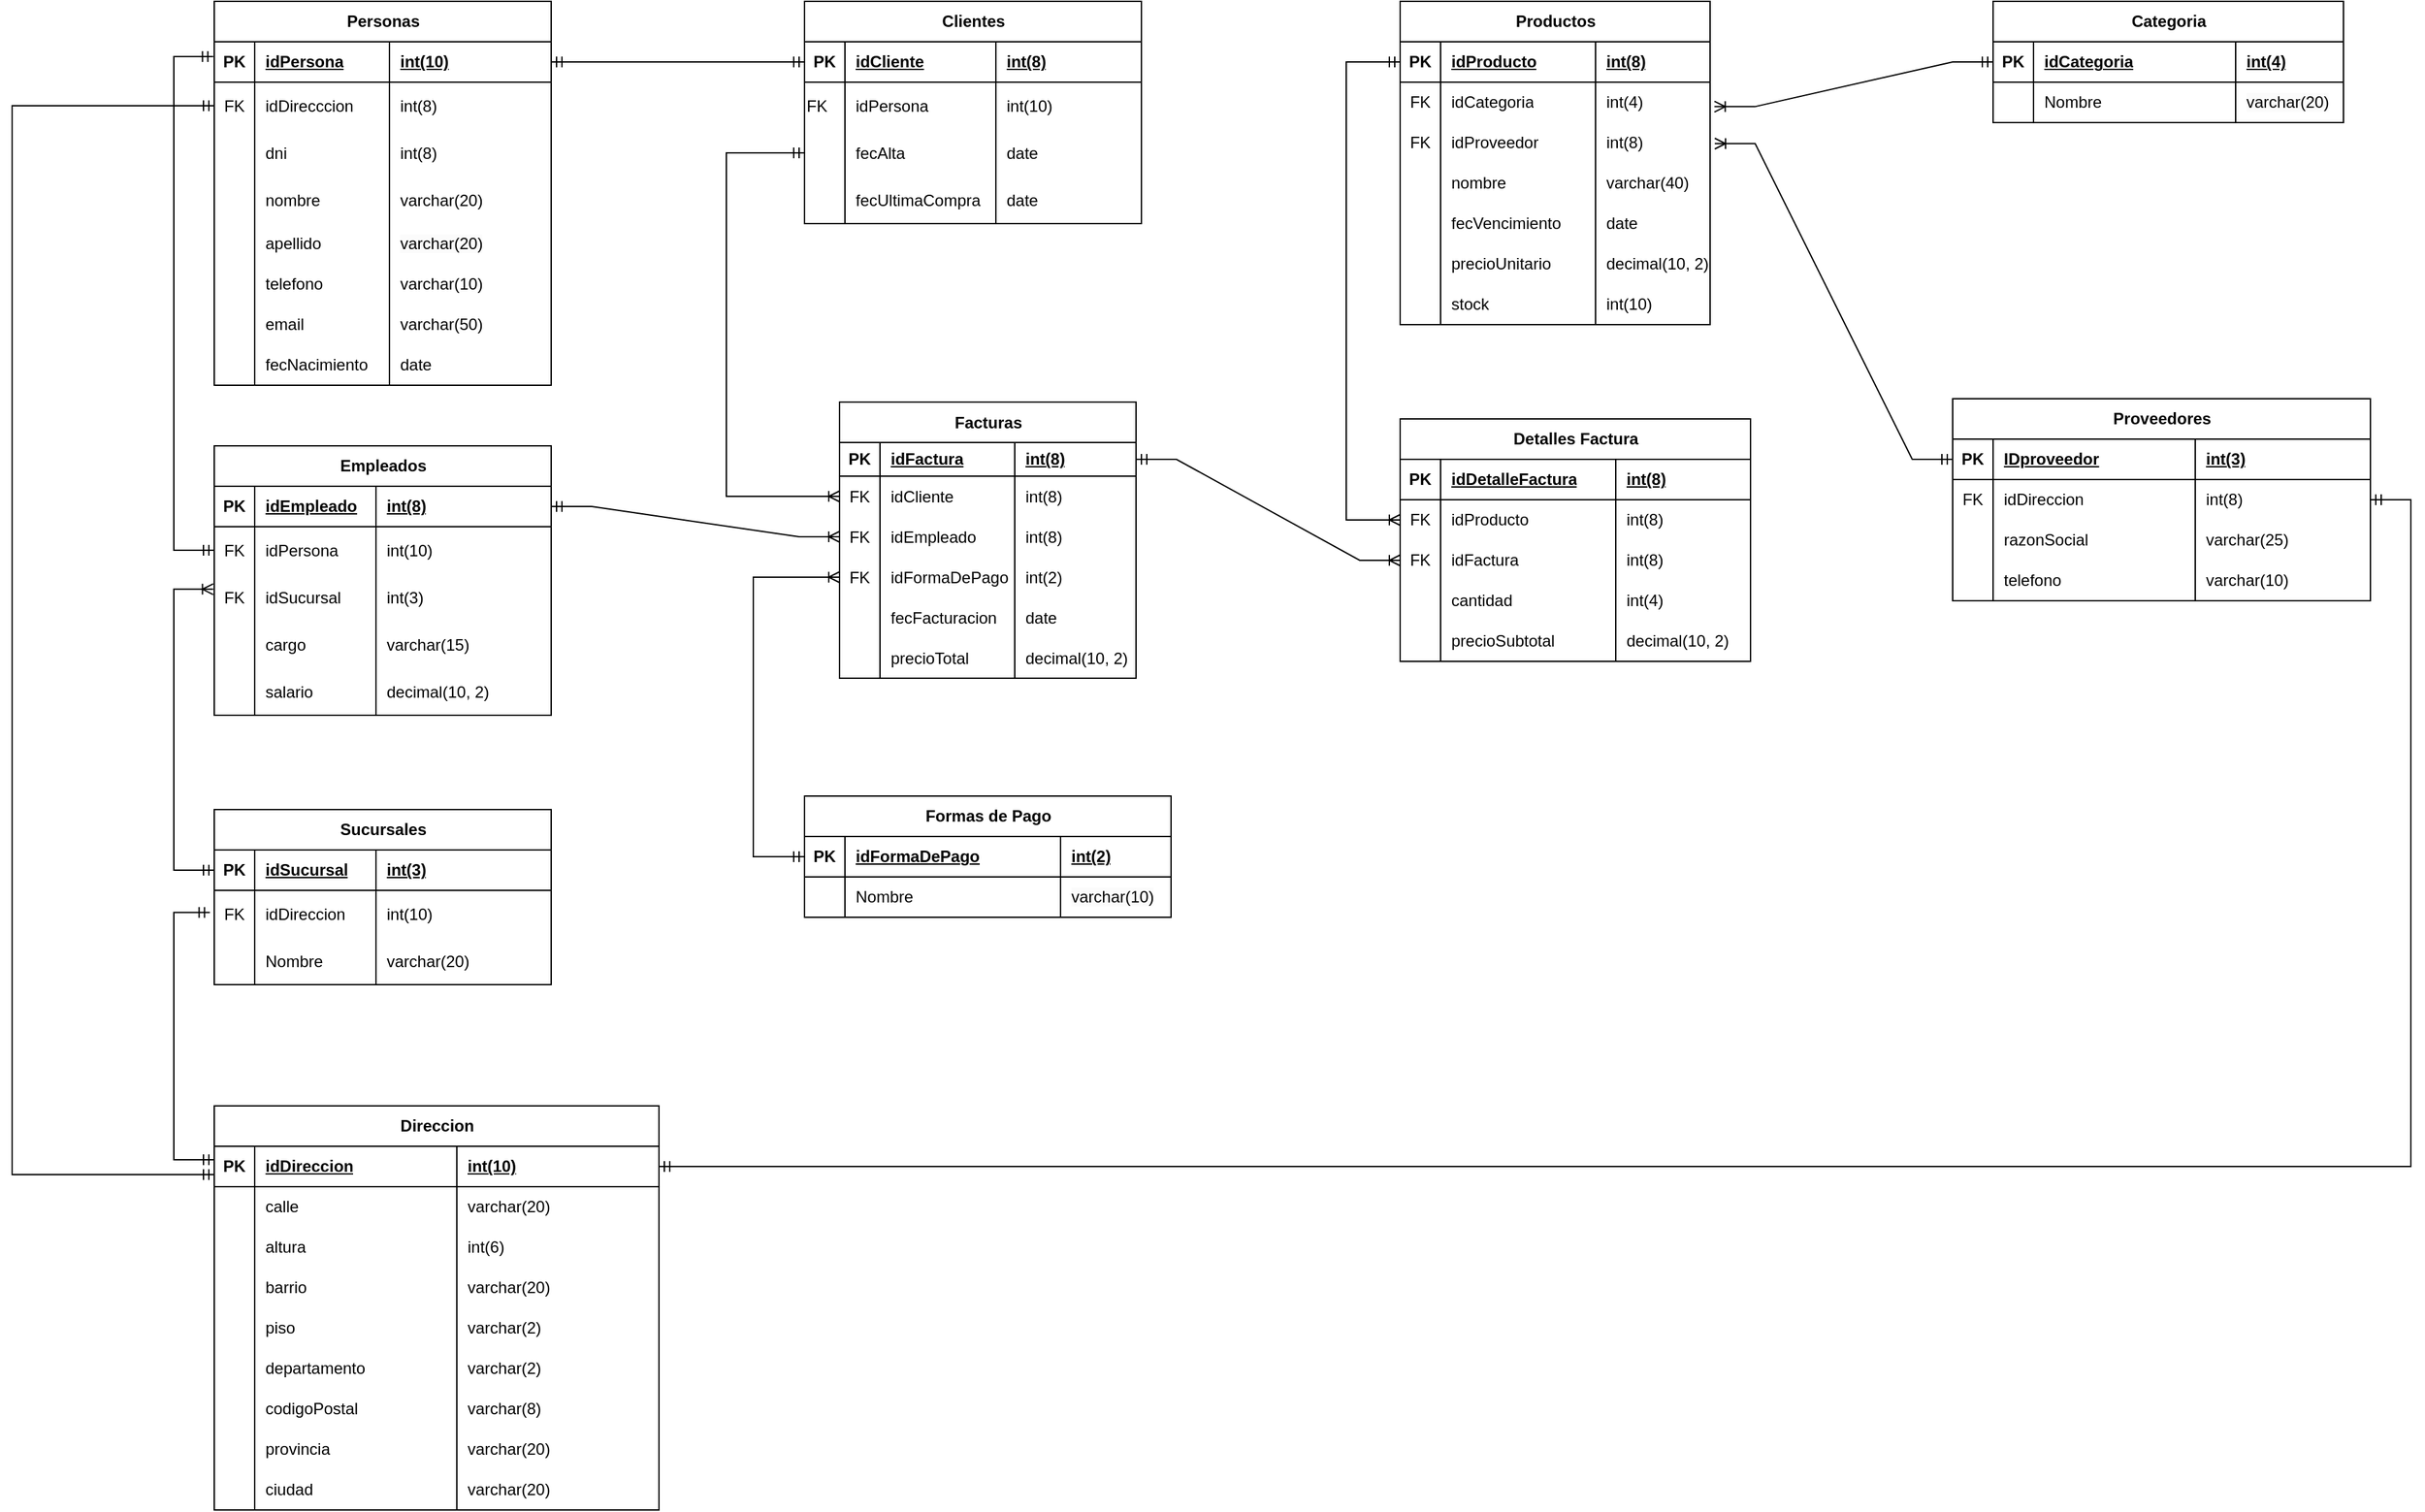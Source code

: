 <mxfile version="22.1.3" type="device">
  <diagram id="C5RBs43oDa-KdzZeNtuy" name="Page-1">
    <mxGraphModel dx="1927" dy="598" grid="1" gridSize="10" guides="1" tooltips="1" connect="1" arrows="1" fold="1" page="1" pageScale="1" pageWidth="827" pageHeight="1169" math="0" shadow="0">
      <root>
        <mxCell id="WIyWlLk6GJQsqaUBKTNV-0" />
        <mxCell id="WIyWlLk6GJQsqaUBKTNV-1" parent="WIyWlLk6GJQsqaUBKTNV-0" />
        <mxCell id="QSA5e9GLfKEfQsTgLRGM-21" value="Productos" style="shape=table;startSize=30;container=1;collapsible=1;childLayout=tableLayout;fixedRows=1;rowLines=0;fontStyle=1;align=center;resizeLast=1;html=1;" parent="WIyWlLk6GJQsqaUBKTNV-1" vertex="1">
          <mxGeometry x="650" y="190" width="230" height="240" as="geometry" />
        </mxCell>
        <mxCell id="QSA5e9GLfKEfQsTgLRGM-22" value="" style="shape=tableRow;horizontal=0;startSize=0;swimlaneHead=0;swimlaneBody=0;fillColor=none;collapsible=0;dropTarget=0;points=[[0,0.5],[1,0.5]];portConstraint=eastwest;top=0;left=0;right=0;bottom=1;" parent="QSA5e9GLfKEfQsTgLRGM-21" vertex="1">
          <mxGeometry y="30" width="230" height="30" as="geometry" />
        </mxCell>
        <mxCell id="QSA5e9GLfKEfQsTgLRGM-23" value="PK" style="shape=partialRectangle;connectable=0;fillColor=none;top=0;left=0;bottom=0;right=0;fontStyle=1;overflow=hidden;whiteSpace=wrap;html=1;" parent="QSA5e9GLfKEfQsTgLRGM-22" vertex="1">
          <mxGeometry width="30" height="30" as="geometry">
            <mxRectangle width="30" height="30" as="alternateBounds" />
          </mxGeometry>
        </mxCell>
        <mxCell id="QSA5e9GLfKEfQsTgLRGM-24" value="idProducto" style="shape=partialRectangle;connectable=0;fillColor=none;top=0;left=0;bottom=0;right=0;align=left;spacingLeft=6;fontStyle=5;overflow=hidden;whiteSpace=wrap;html=1;" parent="QSA5e9GLfKEfQsTgLRGM-22" vertex="1">
          <mxGeometry x="30" width="115" height="30" as="geometry">
            <mxRectangle width="115" height="30" as="alternateBounds" />
          </mxGeometry>
        </mxCell>
        <mxCell id="QSA5e9GLfKEfQsTgLRGM-25" value="int(8)" style="shape=partialRectangle;connectable=0;fillColor=none;top=0;left=0;bottom=0;right=0;align=left;spacingLeft=6;fontStyle=5;overflow=hidden;whiteSpace=wrap;html=1;" parent="QSA5e9GLfKEfQsTgLRGM-22" vertex="1">
          <mxGeometry x="145" width="85" height="30" as="geometry">
            <mxRectangle width="85" height="30" as="alternateBounds" />
          </mxGeometry>
        </mxCell>
        <mxCell id="QSA5e9GLfKEfQsTgLRGM-26" value="" style="shape=tableRow;horizontal=0;startSize=0;swimlaneHead=0;swimlaneBody=0;fillColor=none;collapsible=0;dropTarget=0;points=[[0,0.5],[1,0.5]];portConstraint=eastwest;top=0;left=0;right=0;bottom=0;" parent="QSA5e9GLfKEfQsTgLRGM-21" vertex="1">
          <mxGeometry y="60" width="230" height="30" as="geometry" />
        </mxCell>
        <mxCell id="QSA5e9GLfKEfQsTgLRGM-27" value="FK" style="shape=partialRectangle;connectable=0;fillColor=none;top=0;left=0;bottom=0;right=0;editable=1;overflow=hidden;whiteSpace=wrap;html=1;" parent="QSA5e9GLfKEfQsTgLRGM-26" vertex="1">
          <mxGeometry width="30" height="30" as="geometry">
            <mxRectangle width="30" height="30" as="alternateBounds" />
          </mxGeometry>
        </mxCell>
        <mxCell id="QSA5e9GLfKEfQsTgLRGM-28" value="idCategoria" style="shape=partialRectangle;connectable=0;fillColor=none;top=0;left=0;bottom=0;right=0;align=left;spacingLeft=6;overflow=hidden;whiteSpace=wrap;html=1;" parent="QSA5e9GLfKEfQsTgLRGM-26" vertex="1">
          <mxGeometry x="30" width="115" height="30" as="geometry">
            <mxRectangle width="115" height="30" as="alternateBounds" />
          </mxGeometry>
        </mxCell>
        <mxCell id="QSA5e9GLfKEfQsTgLRGM-29" value="int(4)" style="shape=partialRectangle;connectable=0;fillColor=none;top=0;left=0;bottom=0;right=0;align=left;spacingLeft=6;overflow=hidden;whiteSpace=wrap;html=1;" parent="QSA5e9GLfKEfQsTgLRGM-26" vertex="1">
          <mxGeometry x="145" width="85" height="30" as="geometry">
            <mxRectangle width="85" height="30" as="alternateBounds" />
          </mxGeometry>
        </mxCell>
        <mxCell id="QSA5e9GLfKEfQsTgLRGM-30" value="" style="shape=tableRow;horizontal=0;startSize=0;swimlaneHead=0;swimlaneBody=0;fillColor=none;collapsible=0;dropTarget=0;points=[[0,0.5],[1,0.5]];portConstraint=eastwest;top=0;left=0;right=0;bottom=0;" parent="QSA5e9GLfKEfQsTgLRGM-21" vertex="1">
          <mxGeometry y="90" width="230" height="30" as="geometry" />
        </mxCell>
        <mxCell id="QSA5e9GLfKEfQsTgLRGM-31" value="FK" style="shape=partialRectangle;connectable=0;fillColor=none;top=0;left=0;bottom=0;right=0;editable=1;overflow=hidden;whiteSpace=wrap;html=1;" parent="QSA5e9GLfKEfQsTgLRGM-30" vertex="1">
          <mxGeometry width="30" height="30" as="geometry">
            <mxRectangle width="30" height="30" as="alternateBounds" />
          </mxGeometry>
        </mxCell>
        <mxCell id="QSA5e9GLfKEfQsTgLRGM-32" value="idProveedor" style="shape=partialRectangle;connectable=0;fillColor=none;top=0;left=0;bottom=0;right=0;align=left;spacingLeft=6;overflow=hidden;whiteSpace=wrap;html=1;" parent="QSA5e9GLfKEfQsTgLRGM-30" vertex="1">
          <mxGeometry x="30" width="115" height="30" as="geometry">
            <mxRectangle width="115" height="30" as="alternateBounds" />
          </mxGeometry>
        </mxCell>
        <mxCell id="QSA5e9GLfKEfQsTgLRGM-33" value="int(8)" style="shape=partialRectangle;connectable=0;fillColor=none;top=0;left=0;bottom=0;right=0;align=left;spacingLeft=6;overflow=hidden;whiteSpace=wrap;html=1;" parent="QSA5e9GLfKEfQsTgLRGM-30" vertex="1">
          <mxGeometry x="145" width="85" height="30" as="geometry">
            <mxRectangle width="85" height="30" as="alternateBounds" />
          </mxGeometry>
        </mxCell>
        <mxCell id="QSA5e9GLfKEfQsTgLRGM-34" value="" style="shape=tableRow;horizontal=0;startSize=0;swimlaneHead=0;swimlaneBody=0;fillColor=none;collapsible=0;dropTarget=0;points=[[0,0.5],[1,0.5]];portConstraint=eastwest;top=0;left=0;right=0;bottom=0;" parent="QSA5e9GLfKEfQsTgLRGM-21" vertex="1">
          <mxGeometry y="120" width="230" height="30" as="geometry" />
        </mxCell>
        <mxCell id="QSA5e9GLfKEfQsTgLRGM-35" value="" style="shape=partialRectangle;connectable=0;fillColor=none;top=0;left=0;bottom=0;right=0;editable=1;overflow=hidden;whiteSpace=wrap;html=1;" parent="QSA5e9GLfKEfQsTgLRGM-34" vertex="1">
          <mxGeometry width="30" height="30" as="geometry">
            <mxRectangle width="30" height="30" as="alternateBounds" />
          </mxGeometry>
        </mxCell>
        <mxCell id="QSA5e9GLfKEfQsTgLRGM-36" value="nombre" style="shape=partialRectangle;connectable=0;fillColor=none;top=0;left=0;bottom=0;right=0;align=left;spacingLeft=6;overflow=hidden;whiteSpace=wrap;html=1;" parent="QSA5e9GLfKEfQsTgLRGM-34" vertex="1">
          <mxGeometry x="30" width="115" height="30" as="geometry">
            <mxRectangle width="115" height="30" as="alternateBounds" />
          </mxGeometry>
        </mxCell>
        <mxCell id="QSA5e9GLfKEfQsTgLRGM-37" value="varchar(40)" style="shape=partialRectangle;connectable=0;fillColor=none;top=0;left=0;bottom=0;right=0;align=left;spacingLeft=6;overflow=hidden;whiteSpace=wrap;html=1;" parent="QSA5e9GLfKEfQsTgLRGM-34" vertex="1">
          <mxGeometry x="145" width="85" height="30" as="geometry">
            <mxRectangle width="85" height="30" as="alternateBounds" />
          </mxGeometry>
        </mxCell>
        <mxCell id="QSA5e9GLfKEfQsTgLRGM-38" style="shape=tableRow;horizontal=0;startSize=0;swimlaneHead=0;swimlaneBody=0;fillColor=none;collapsible=0;dropTarget=0;points=[[0,0.5],[1,0.5]];portConstraint=eastwest;top=0;left=0;right=0;bottom=0;" parent="QSA5e9GLfKEfQsTgLRGM-21" vertex="1">
          <mxGeometry y="150" width="230" height="30" as="geometry" />
        </mxCell>
        <mxCell id="QSA5e9GLfKEfQsTgLRGM-39" style="shape=partialRectangle;connectable=0;fillColor=none;top=0;left=0;bottom=0;right=0;editable=1;overflow=hidden;whiteSpace=wrap;html=1;" parent="QSA5e9GLfKEfQsTgLRGM-38" vertex="1">
          <mxGeometry width="30" height="30" as="geometry">
            <mxRectangle width="30" height="30" as="alternateBounds" />
          </mxGeometry>
        </mxCell>
        <mxCell id="QSA5e9GLfKEfQsTgLRGM-40" value="fecVencimiento" style="shape=partialRectangle;connectable=0;fillColor=none;top=0;left=0;bottom=0;right=0;align=left;spacingLeft=6;overflow=hidden;whiteSpace=wrap;html=1;" parent="QSA5e9GLfKEfQsTgLRGM-38" vertex="1">
          <mxGeometry x="30" width="115" height="30" as="geometry">
            <mxRectangle width="115" height="30" as="alternateBounds" />
          </mxGeometry>
        </mxCell>
        <mxCell id="QSA5e9GLfKEfQsTgLRGM-41" value="date" style="shape=partialRectangle;connectable=0;fillColor=none;top=0;left=0;bottom=0;right=0;align=left;spacingLeft=6;overflow=hidden;whiteSpace=wrap;html=1;" parent="QSA5e9GLfKEfQsTgLRGM-38" vertex="1">
          <mxGeometry x="145" width="85" height="30" as="geometry">
            <mxRectangle width="85" height="30" as="alternateBounds" />
          </mxGeometry>
        </mxCell>
        <mxCell id="QSA5e9GLfKEfQsTgLRGM-42" style="shape=tableRow;horizontal=0;startSize=0;swimlaneHead=0;swimlaneBody=0;fillColor=none;collapsible=0;dropTarget=0;points=[[0,0.5],[1,0.5]];portConstraint=eastwest;top=0;left=0;right=0;bottom=0;" parent="QSA5e9GLfKEfQsTgLRGM-21" vertex="1">
          <mxGeometry y="180" width="230" height="30" as="geometry" />
        </mxCell>
        <mxCell id="QSA5e9GLfKEfQsTgLRGM-43" style="shape=partialRectangle;connectable=0;fillColor=none;top=0;left=0;bottom=0;right=0;editable=1;overflow=hidden;whiteSpace=wrap;html=1;" parent="QSA5e9GLfKEfQsTgLRGM-42" vertex="1">
          <mxGeometry width="30" height="30" as="geometry">
            <mxRectangle width="30" height="30" as="alternateBounds" />
          </mxGeometry>
        </mxCell>
        <mxCell id="QSA5e9GLfKEfQsTgLRGM-44" value="precioUnitario" style="shape=partialRectangle;connectable=0;fillColor=none;top=0;left=0;bottom=0;right=0;align=left;spacingLeft=6;overflow=hidden;whiteSpace=wrap;html=1;" parent="QSA5e9GLfKEfQsTgLRGM-42" vertex="1">
          <mxGeometry x="30" width="115" height="30" as="geometry">
            <mxRectangle width="115" height="30" as="alternateBounds" />
          </mxGeometry>
        </mxCell>
        <mxCell id="QSA5e9GLfKEfQsTgLRGM-45" value="decimal(10, 2)" style="shape=partialRectangle;connectable=0;fillColor=none;top=0;left=0;bottom=0;right=0;align=left;spacingLeft=6;overflow=hidden;whiteSpace=wrap;html=1;" parent="QSA5e9GLfKEfQsTgLRGM-42" vertex="1">
          <mxGeometry x="145" width="85" height="30" as="geometry">
            <mxRectangle width="85" height="30" as="alternateBounds" />
          </mxGeometry>
        </mxCell>
        <mxCell id="JoQmQKM93lVkFbQJsZaY-0" style="shape=tableRow;horizontal=0;startSize=0;swimlaneHead=0;swimlaneBody=0;fillColor=none;collapsible=0;dropTarget=0;points=[[0,0.5],[1,0.5]];portConstraint=eastwest;top=0;left=0;right=0;bottom=0;" vertex="1" parent="QSA5e9GLfKEfQsTgLRGM-21">
          <mxGeometry y="210" width="230" height="30" as="geometry" />
        </mxCell>
        <mxCell id="JoQmQKM93lVkFbQJsZaY-1" style="shape=partialRectangle;connectable=0;fillColor=none;top=0;left=0;bottom=0;right=0;editable=1;overflow=hidden;whiteSpace=wrap;html=1;" vertex="1" parent="JoQmQKM93lVkFbQJsZaY-0">
          <mxGeometry width="30" height="30" as="geometry">
            <mxRectangle width="30" height="30" as="alternateBounds" />
          </mxGeometry>
        </mxCell>
        <mxCell id="JoQmQKM93lVkFbQJsZaY-2" value="stock" style="shape=partialRectangle;connectable=0;fillColor=none;top=0;left=0;bottom=0;right=0;align=left;spacingLeft=6;overflow=hidden;whiteSpace=wrap;html=1;" vertex="1" parent="JoQmQKM93lVkFbQJsZaY-0">
          <mxGeometry x="30" width="115" height="30" as="geometry">
            <mxRectangle width="115" height="30" as="alternateBounds" />
          </mxGeometry>
        </mxCell>
        <mxCell id="JoQmQKM93lVkFbQJsZaY-3" value="int(10)" style="shape=partialRectangle;connectable=0;fillColor=none;top=0;left=0;bottom=0;right=0;align=left;spacingLeft=6;overflow=hidden;whiteSpace=wrap;html=1;" vertex="1" parent="JoQmQKM93lVkFbQJsZaY-0">
          <mxGeometry x="145" width="85" height="30" as="geometry">
            <mxRectangle width="85" height="30" as="alternateBounds" />
          </mxGeometry>
        </mxCell>
        <mxCell id="QSA5e9GLfKEfQsTgLRGM-46" value="Clientes" style="shape=table;startSize=30;container=1;collapsible=1;childLayout=tableLayout;fixedRows=1;rowLines=0;fontStyle=1;align=center;resizeLast=1;html=1;" parent="WIyWlLk6GJQsqaUBKTNV-1" vertex="1">
          <mxGeometry x="208" y="190" width="250" height="165" as="geometry" />
        </mxCell>
        <mxCell id="QSA5e9GLfKEfQsTgLRGM-47" value="" style="shape=tableRow;horizontal=0;startSize=0;swimlaneHead=0;swimlaneBody=0;fillColor=none;collapsible=0;dropTarget=0;points=[[0,0.5],[1,0.5]];portConstraint=eastwest;top=0;left=0;right=0;bottom=1;" parent="QSA5e9GLfKEfQsTgLRGM-46" vertex="1">
          <mxGeometry y="30" width="250" height="30" as="geometry" />
        </mxCell>
        <mxCell id="QSA5e9GLfKEfQsTgLRGM-48" value="PK" style="shape=partialRectangle;connectable=0;fillColor=none;top=0;left=0;bottom=0;right=0;fontStyle=1;overflow=hidden;whiteSpace=wrap;html=1;" parent="QSA5e9GLfKEfQsTgLRGM-47" vertex="1">
          <mxGeometry width="30" height="30" as="geometry">
            <mxRectangle width="30" height="30" as="alternateBounds" />
          </mxGeometry>
        </mxCell>
        <mxCell id="QSA5e9GLfKEfQsTgLRGM-49" value="idCliente" style="shape=partialRectangle;connectable=0;fillColor=none;top=0;left=0;bottom=0;right=0;align=left;spacingLeft=6;fontStyle=5;overflow=hidden;whiteSpace=wrap;html=1;" parent="QSA5e9GLfKEfQsTgLRGM-47" vertex="1">
          <mxGeometry x="30" width="112" height="30" as="geometry">
            <mxRectangle width="112" height="30" as="alternateBounds" />
          </mxGeometry>
        </mxCell>
        <mxCell id="QSA5e9GLfKEfQsTgLRGM-50" value="int(8)" style="shape=partialRectangle;connectable=0;fillColor=none;top=0;left=0;bottom=0;right=0;align=left;spacingLeft=6;fontStyle=5;overflow=hidden;whiteSpace=wrap;html=1;" parent="QSA5e9GLfKEfQsTgLRGM-47" vertex="1">
          <mxGeometry x="142" width="108" height="30" as="geometry">
            <mxRectangle width="108" height="30" as="alternateBounds" />
          </mxGeometry>
        </mxCell>
        <mxCell id="QSA5e9GLfKEfQsTgLRGM-323" style="shape=tableRow;horizontal=0;startSize=0;swimlaneHead=0;swimlaneBody=0;fillColor=none;collapsible=0;dropTarget=0;points=[[0,0.5],[1,0.5]];portConstraint=eastwest;top=0;left=0;right=0;bottom=0;" parent="QSA5e9GLfKEfQsTgLRGM-46" vertex="1">
          <mxGeometry y="60" width="250" height="35" as="geometry" />
        </mxCell>
        <mxCell id="QSA5e9GLfKEfQsTgLRGM-324" value="FK&lt;span style=&quot;white-space: pre;&quot;&gt;&#x9;&lt;/span&gt;" style="shape=partialRectangle;connectable=0;fillColor=none;top=0;left=0;bottom=0;right=0;editable=1;overflow=hidden;whiteSpace=wrap;html=1;" parent="QSA5e9GLfKEfQsTgLRGM-323" vertex="1">
          <mxGeometry width="30" height="35" as="geometry">
            <mxRectangle width="30" height="35" as="alternateBounds" />
          </mxGeometry>
        </mxCell>
        <mxCell id="QSA5e9GLfKEfQsTgLRGM-325" value="idPersona" style="shape=partialRectangle;connectable=0;fillColor=none;top=0;left=0;bottom=0;right=0;align=left;spacingLeft=6;overflow=hidden;whiteSpace=wrap;html=1;" parent="QSA5e9GLfKEfQsTgLRGM-323" vertex="1">
          <mxGeometry x="30" width="112" height="35" as="geometry">
            <mxRectangle width="112" height="35" as="alternateBounds" />
          </mxGeometry>
        </mxCell>
        <mxCell id="QSA5e9GLfKEfQsTgLRGM-326" value="int(10)" style="shape=partialRectangle;connectable=0;fillColor=none;top=0;left=0;bottom=0;right=0;align=left;spacingLeft=6;overflow=hidden;whiteSpace=wrap;html=1;" parent="QSA5e9GLfKEfQsTgLRGM-323" vertex="1">
          <mxGeometry x="142" width="108" height="35" as="geometry">
            <mxRectangle width="108" height="35" as="alternateBounds" />
          </mxGeometry>
        </mxCell>
        <mxCell id="QSA5e9GLfKEfQsTgLRGM-55" style="shape=tableRow;horizontal=0;startSize=0;swimlaneHead=0;swimlaneBody=0;fillColor=none;collapsible=0;dropTarget=0;points=[[0,0.5],[1,0.5]];portConstraint=eastwest;top=0;left=0;right=0;bottom=0;" parent="QSA5e9GLfKEfQsTgLRGM-46" vertex="1">
          <mxGeometry y="95" width="250" height="35" as="geometry" />
        </mxCell>
        <mxCell id="QSA5e9GLfKEfQsTgLRGM-56" style="shape=partialRectangle;connectable=0;fillColor=none;top=0;left=0;bottom=0;right=0;editable=1;overflow=hidden;whiteSpace=wrap;html=1;" parent="QSA5e9GLfKEfQsTgLRGM-55" vertex="1">
          <mxGeometry width="30" height="35" as="geometry">
            <mxRectangle width="30" height="35" as="alternateBounds" />
          </mxGeometry>
        </mxCell>
        <mxCell id="QSA5e9GLfKEfQsTgLRGM-57" value="fecAlta" style="shape=partialRectangle;connectable=0;fillColor=none;top=0;left=0;bottom=0;right=0;align=left;spacingLeft=6;overflow=hidden;whiteSpace=wrap;html=1;" parent="QSA5e9GLfKEfQsTgLRGM-55" vertex="1">
          <mxGeometry x="30" width="112" height="35" as="geometry">
            <mxRectangle width="112" height="35" as="alternateBounds" />
          </mxGeometry>
        </mxCell>
        <mxCell id="QSA5e9GLfKEfQsTgLRGM-58" value="date" style="shape=partialRectangle;connectable=0;fillColor=none;top=0;left=0;bottom=0;right=0;align=left;spacingLeft=6;overflow=hidden;whiteSpace=wrap;html=1;" parent="QSA5e9GLfKEfQsTgLRGM-55" vertex="1">
          <mxGeometry x="142" width="108" height="35" as="geometry">
            <mxRectangle width="108" height="35" as="alternateBounds" />
          </mxGeometry>
        </mxCell>
        <mxCell id="QSA5e9GLfKEfQsTgLRGM-310" style="shape=tableRow;horizontal=0;startSize=0;swimlaneHead=0;swimlaneBody=0;fillColor=none;collapsible=0;dropTarget=0;points=[[0,0.5],[1,0.5]];portConstraint=eastwest;top=0;left=0;right=0;bottom=0;" parent="QSA5e9GLfKEfQsTgLRGM-46" vertex="1">
          <mxGeometry y="130" width="250" height="35" as="geometry" />
        </mxCell>
        <mxCell id="QSA5e9GLfKEfQsTgLRGM-311" style="shape=partialRectangle;connectable=0;fillColor=none;top=0;left=0;bottom=0;right=0;editable=1;overflow=hidden;whiteSpace=wrap;html=1;" parent="QSA5e9GLfKEfQsTgLRGM-310" vertex="1">
          <mxGeometry width="30" height="35" as="geometry">
            <mxRectangle width="30" height="35" as="alternateBounds" />
          </mxGeometry>
        </mxCell>
        <mxCell id="QSA5e9GLfKEfQsTgLRGM-312" value="fecUltimaCompra" style="shape=partialRectangle;connectable=0;fillColor=none;top=0;left=0;bottom=0;right=0;align=left;spacingLeft=6;overflow=hidden;whiteSpace=wrap;html=1;" parent="QSA5e9GLfKEfQsTgLRGM-310" vertex="1">
          <mxGeometry x="30" width="112" height="35" as="geometry">
            <mxRectangle width="112" height="35" as="alternateBounds" />
          </mxGeometry>
        </mxCell>
        <mxCell id="QSA5e9GLfKEfQsTgLRGM-313" value="date" style="shape=partialRectangle;connectable=0;fillColor=none;top=0;left=0;bottom=0;right=0;align=left;spacingLeft=6;overflow=hidden;whiteSpace=wrap;html=1;" parent="QSA5e9GLfKEfQsTgLRGM-310" vertex="1">
          <mxGeometry x="142" width="108" height="35" as="geometry">
            <mxRectangle width="108" height="35" as="alternateBounds" />
          </mxGeometry>
        </mxCell>
        <mxCell id="QSA5e9GLfKEfQsTgLRGM-67" value="Facturas" style="shape=table;startSize=30;container=1;collapsible=1;childLayout=tableLayout;fixedRows=1;rowLines=0;fontStyle=1;align=center;resizeLast=1;html=1;" parent="WIyWlLk6GJQsqaUBKTNV-1" vertex="1">
          <mxGeometry x="234" y="487.5" width="220" height="205" as="geometry" />
        </mxCell>
        <mxCell id="QSA5e9GLfKEfQsTgLRGM-68" value="" style="shape=tableRow;horizontal=0;startSize=0;swimlaneHead=0;swimlaneBody=0;fillColor=none;collapsible=0;dropTarget=0;points=[[0,0.5],[1,0.5]];portConstraint=eastwest;top=0;left=0;right=0;bottom=1;" parent="QSA5e9GLfKEfQsTgLRGM-67" vertex="1">
          <mxGeometry y="30" width="220" height="25" as="geometry" />
        </mxCell>
        <mxCell id="QSA5e9GLfKEfQsTgLRGM-69" value="PK" style="shape=partialRectangle;connectable=0;fillColor=none;top=0;left=0;bottom=0;right=0;fontStyle=1;overflow=hidden;whiteSpace=wrap;html=1;" parent="QSA5e9GLfKEfQsTgLRGM-68" vertex="1">
          <mxGeometry width="30" height="25" as="geometry">
            <mxRectangle width="30" height="25" as="alternateBounds" />
          </mxGeometry>
        </mxCell>
        <mxCell id="QSA5e9GLfKEfQsTgLRGM-70" value="idFactura" style="shape=partialRectangle;connectable=0;fillColor=none;top=0;left=0;bottom=0;right=0;align=left;spacingLeft=6;fontStyle=5;overflow=hidden;whiteSpace=wrap;html=1;" parent="QSA5e9GLfKEfQsTgLRGM-68" vertex="1">
          <mxGeometry x="30" width="100" height="25" as="geometry">
            <mxRectangle width="100" height="25" as="alternateBounds" />
          </mxGeometry>
        </mxCell>
        <mxCell id="QSA5e9GLfKEfQsTgLRGM-71" value="int(8)" style="shape=partialRectangle;connectable=0;fillColor=none;top=0;left=0;bottom=0;right=0;align=left;spacingLeft=6;fontStyle=5;overflow=hidden;whiteSpace=wrap;html=1;" parent="QSA5e9GLfKEfQsTgLRGM-68" vertex="1">
          <mxGeometry x="130" width="90" height="25" as="geometry">
            <mxRectangle width="90" height="25" as="alternateBounds" />
          </mxGeometry>
        </mxCell>
        <mxCell id="QSA5e9GLfKEfQsTgLRGM-72" value="" style="shape=tableRow;horizontal=0;startSize=0;swimlaneHead=0;swimlaneBody=0;fillColor=none;collapsible=0;dropTarget=0;points=[[0,0.5],[1,0.5]];portConstraint=eastwest;top=0;left=0;right=0;bottom=0;" parent="QSA5e9GLfKEfQsTgLRGM-67" vertex="1">
          <mxGeometry y="55" width="220" height="30" as="geometry" />
        </mxCell>
        <mxCell id="QSA5e9GLfKEfQsTgLRGM-73" value="FK" style="shape=partialRectangle;connectable=0;fillColor=none;top=0;left=0;bottom=0;right=0;editable=1;overflow=hidden;whiteSpace=wrap;html=1;" parent="QSA5e9GLfKEfQsTgLRGM-72" vertex="1">
          <mxGeometry width="30" height="30" as="geometry">
            <mxRectangle width="30" height="30" as="alternateBounds" />
          </mxGeometry>
        </mxCell>
        <mxCell id="QSA5e9GLfKEfQsTgLRGM-74" value="idCliente" style="shape=partialRectangle;connectable=0;fillColor=none;top=0;left=0;bottom=0;right=0;align=left;spacingLeft=6;overflow=hidden;whiteSpace=wrap;html=1;" parent="QSA5e9GLfKEfQsTgLRGM-72" vertex="1">
          <mxGeometry x="30" width="100" height="30" as="geometry">
            <mxRectangle width="100" height="30" as="alternateBounds" />
          </mxGeometry>
        </mxCell>
        <mxCell id="QSA5e9GLfKEfQsTgLRGM-75" value="int(8)" style="shape=partialRectangle;connectable=0;fillColor=none;top=0;left=0;bottom=0;right=0;align=left;spacingLeft=6;overflow=hidden;whiteSpace=wrap;html=1;" parent="QSA5e9GLfKEfQsTgLRGM-72" vertex="1">
          <mxGeometry x="130" width="90" height="30" as="geometry">
            <mxRectangle width="90" height="30" as="alternateBounds" />
          </mxGeometry>
        </mxCell>
        <mxCell id="QSA5e9GLfKEfQsTgLRGM-175" style="shape=tableRow;horizontal=0;startSize=0;swimlaneHead=0;swimlaneBody=0;fillColor=none;collapsible=0;dropTarget=0;points=[[0,0.5],[1,0.5]];portConstraint=eastwest;top=0;left=0;right=0;bottom=0;" parent="QSA5e9GLfKEfQsTgLRGM-67" vertex="1">
          <mxGeometry y="85" width="220" height="30" as="geometry" />
        </mxCell>
        <mxCell id="QSA5e9GLfKEfQsTgLRGM-176" value="FK" style="shape=partialRectangle;connectable=0;fillColor=none;top=0;left=0;bottom=0;right=0;editable=1;overflow=hidden;whiteSpace=wrap;html=1;" parent="QSA5e9GLfKEfQsTgLRGM-175" vertex="1">
          <mxGeometry width="30" height="30" as="geometry">
            <mxRectangle width="30" height="30" as="alternateBounds" />
          </mxGeometry>
        </mxCell>
        <mxCell id="QSA5e9GLfKEfQsTgLRGM-177" value="idEmpleado&lt;span style=&quot;white-space: pre;&quot;&gt;&#x9;&lt;/span&gt;" style="shape=partialRectangle;connectable=0;fillColor=none;top=0;left=0;bottom=0;right=0;align=left;spacingLeft=6;overflow=hidden;whiteSpace=wrap;html=1;" parent="QSA5e9GLfKEfQsTgLRGM-175" vertex="1">
          <mxGeometry x="30" width="100" height="30" as="geometry">
            <mxRectangle width="100" height="30" as="alternateBounds" />
          </mxGeometry>
        </mxCell>
        <mxCell id="QSA5e9GLfKEfQsTgLRGM-178" value="int(8)" style="shape=partialRectangle;connectable=0;fillColor=none;top=0;left=0;bottom=0;right=0;align=left;spacingLeft=6;overflow=hidden;whiteSpace=wrap;html=1;" parent="QSA5e9GLfKEfQsTgLRGM-175" vertex="1">
          <mxGeometry x="130" width="90" height="30" as="geometry">
            <mxRectangle width="90" height="30" as="alternateBounds" />
          </mxGeometry>
        </mxCell>
        <mxCell id="QSA5e9GLfKEfQsTgLRGM-76" value="" style="shape=tableRow;horizontal=0;startSize=0;swimlaneHead=0;swimlaneBody=0;fillColor=none;collapsible=0;dropTarget=0;points=[[0,0.5],[1,0.5]];portConstraint=eastwest;top=0;left=0;right=0;bottom=0;" parent="QSA5e9GLfKEfQsTgLRGM-67" vertex="1">
          <mxGeometry y="115" width="220" height="30" as="geometry" />
        </mxCell>
        <mxCell id="QSA5e9GLfKEfQsTgLRGM-77" value="FK" style="shape=partialRectangle;connectable=0;fillColor=none;top=0;left=0;bottom=0;right=0;editable=1;overflow=hidden;whiteSpace=wrap;html=1;" parent="QSA5e9GLfKEfQsTgLRGM-76" vertex="1">
          <mxGeometry width="30" height="30" as="geometry">
            <mxRectangle width="30" height="30" as="alternateBounds" />
          </mxGeometry>
        </mxCell>
        <mxCell id="QSA5e9GLfKEfQsTgLRGM-78" value="idFormaDePago" style="shape=partialRectangle;connectable=0;fillColor=none;top=0;left=0;bottom=0;right=0;align=left;spacingLeft=6;overflow=hidden;whiteSpace=wrap;html=1;" parent="QSA5e9GLfKEfQsTgLRGM-76" vertex="1">
          <mxGeometry x="30" width="100" height="30" as="geometry">
            <mxRectangle width="100" height="30" as="alternateBounds" />
          </mxGeometry>
        </mxCell>
        <mxCell id="QSA5e9GLfKEfQsTgLRGM-79" value="int(2)" style="shape=partialRectangle;connectable=0;fillColor=none;top=0;left=0;bottom=0;right=0;align=left;spacingLeft=6;overflow=hidden;whiteSpace=wrap;html=1;" parent="QSA5e9GLfKEfQsTgLRGM-76" vertex="1">
          <mxGeometry x="130" width="90" height="30" as="geometry">
            <mxRectangle width="90" height="30" as="alternateBounds" />
          </mxGeometry>
        </mxCell>
        <mxCell id="QSA5e9GLfKEfQsTgLRGM-80" value="" style="shape=tableRow;horizontal=0;startSize=0;swimlaneHead=0;swimlaneBody=0;fillColor=none;collapsible=0;dropTarget=0;points=[[0,0.5],[1,0.5]];portConstraint=eastwest;top=0;left=0;right=0;bottom=0;" parent="QSA5e9GLfKEfQsTgLRGM-67" vertex="1">
          <mxGeometry y="145" width="220" height="30" as="geometry" />
        </mxCell>
        <mxCell id="QSA5e9GLfKEfQsTgLRGM-81" value="" style="shape=partialRectangle;connectable=0;fillColor=none;top=0;left=0;bottom=0;right=0;editable=1;overflow=hidden;whiteSpace=wrap;html=1;" parent="QSA5e9GLfKEfQsTgLRGM-80" vertex="1">
          <mxGeometry width="30" height="30" as="geometry">
            <mxRectangle width="30" height="30" as="alternateBounds" />
          </mxGeometry>
        </mxCell>
        <mxCell id="QSA5e9GLfKEfQsTgLRGM-82" value="fecFacturacion" style="shape=partialRectangle;connectable=0;fillColor=none;top=0;left=0;bottom=0;right=0;align=left;spacingLeft=6;overflow=hidden;whiteSpace=wrap;html=1;" parent="QSA5e9GLfKEfQsTgLRGM-80" vertex="1">
          <mxGeometry x="30" width="100" height="30" as="geometry">
            <mxRectangle width="100" height="30" as="alternateBounds" />
          </mxGeometry>
        </mxCell>
        <mxCell id="QSA5e9GLfKEfQsTgLRGM-83" value="date" style="shape=partialRectangle;connectable=0;fillColor=none;top=0;left=0;bottom=0;right=0;align=left;spacingLeft=6;overflow=hidden;whiteSpace=wrap;html=1;" parent="QSA5e9GLfKEfQsTgLRGM-80" vertex="1">
          <mxGeometry x="130" width="90" height="30" as="geometry">
            <mxRectangle width="90" height="30" as="alternateBounds" />
          </mxGeometry>
        </mxCell>
        <mxCell id="QSA5e9GLfKEfQsTgLRGM-245" style="shape=tableRow;horizontal=0;startSize=0;swimlaneHead=0;swimlaneBody=0;fillColor=none;collapsible=0;dropTarget=0;points=[[0,0.5],[1,0.5]];portConstraint=eastwest;top=0;left=0;right=0;bottom=0;" parent="QSA5e9GLfKEfQsTgLRGM-67" vertex="1">
          <mxGeometry y="175" width="220" height="30" as="geometry" />
        </mxCell>
        <mxCell id="QSA5e9GLfKEfQsTgLRGM-246" style="shape=partialRectangle;connectable=0;fillColor=none;top=0;left=0;bottom=0;right=0;editable=1;overflow=hidden;whiteSpace=wrap;html=1;" parent="QSA5e9GLfKEfQsTgLRGM-245" vertex="1">
          <mxGeometry width="30" height="30" as="geometry">
            <mxRectangle width="30" height="30" as="alternateBounds" />
          </mxGeometry>
        </mxCell>
        <mxCell id="QSA5e9GLfKEfQsTgLRGM-247" value="precioTotal" style="shape=partialRectangle;connectable=0;fillColor=none;top=0;left=0;bottom=0;right=0;align=left;spacingLeft=6;overflow=hidden;whiteSpace=wrap;html=1;" parent="QSA5e9GLfKEfQsTgLRGM-245" vertex="1">
          <mxGeometry x="30" width="100" height="30" as="geometry">
            <mxRectangle width="100" height="30" as="alternateBounds" />
          </mxGeometry>
        </mxCell>
        <mxCell id="QSA5e9GLfKEfQsTgLRGM-248" value="decimal(10, 2)" style="shape=partialRectangle;connectable=0;fillColor=none;top=0;left=0;bottom=0;right=0;align=left;spacingLeft=6;overflow=hidden;whiteSpace=wrap;html=1;" parent="QSA5e9GLfKEfQsTgLRGM-245" vertex="1">
          <mxGeometry x="130" width="90" height="30" as="geometry">
            <mxRectangle width="90" height="30" as="alternateBounds" />
          </mxGeometry>
        </mxCell>
        <mxCell id="QSA5e9GLfKEfQsTgLRGM-88" value="" style="shape=tableRow;horizontal=0;startSize=0;swimlaneHead=0;swimlaneBody=0;fillColor=none;collapsible=0;dropTarget=0;points=[[0,0.5],[1,0.5]];portConstraint=eastwest;top=0;left=0;right=0;bottom=0;" parent="WIyWlLk6GJQsqaUBKTNV-1" vertex="1">
          <mxGeometry x="580" y="1030" width="330" height="30" as="geometry" />
        </mxCell>
        <mxCell id="QSA5e9GLfKEfQsTgLRGM-92" style="shape=tableRow;horizontal=0;startSize=0;swimlaneHead=0;swimlaneBody=0;fillColor=none;collapsible=0;dropTarget=0;points=[[0,0.5],[1,0.5]];portConstraint=eastwest;top=0;left=0;right=0;bottom=0;" parent="WIyWlLk6GJQsqaUBKTNV-1" vertex="1">
          <mxGeometry x="580" y="1060" width="330" height="30" as="geometry" />
        </mxCell>
        <mxCell id="QSA5e9GLfKEfQsTgLRGM-93" style="shape=partialRectangle;connectable=0;fillColor=none;top=0;left=0;bottom=0;right=0;editable=1;overflow=hidden;whiteSpace=wrap;html=1;" parent="QSA5e9GLfKEfQsTgLRGM-92" vertex="1">
          <mxGeometry width="30" height="30" as="geometry">
            <mxRectangle width="30" height="30" as="alternateBounds" />
          </mxGeometry>
        </mxCell>
        <mxCell id="QSA5e9GLfKEfQsTgLRGM-96" value="Detalles Factura" style="shape=table;startSize=30;container=1;collapsible=1;childLayout=tableLayout;fixedRows=1;rowLines=0;fontStyle=1;align=center;resizeLast=1;html=1;" parent="WIyWlLk6GJQsqaUBKTNV-1" vertex="1">
          <mxGeometry x="650" y="500" width="260" height="180" as="geometry" />
        </mxCell>
        <mxCell id="QSA5e9GLfKEfQsTgLRGM-97" value="" style="shape=tableRow;horizontal=0;startSize=0;swimlaneHead=0;swimlaneBody=0;fillColor=none;collapsible=0;dropTarget=0;points=[[0,0.5],[1,0.5]];portConstraint=eastwest;top=0;left=0;right=0;bottom=1;" parent="QSA5e9GLfKEfQsTgLRGM-96" vertex="1">
          <mxGeometry y="30" width="260" height="30" as="geometry" />
        </mxCell>
        <mxCell id="QSA5e9GLfKEfQsTgLRGM-98" value="PK" style="shape=partialRectangle;connectable=0;fillColor=none;top=0;left=0;bottom=0;right=0;fontStyle=1;overflow=hidden;whiteSpace=wrap;html=1;" parent="QSA5e9GLfKEfQsTgLRGM-97" vertex="1">
          <mxGeometry width="30" height="30" as="geometry">
            <mxRectangle width="30" height="30" as="alternateBounds" />
          </mxGeometry>
        </mxCell>
        <mxCell id="QSA5e9GLfKEfQsTgLRGM-99" value="idDetalleFactura" style="shape=partialRectangle;connectable=0;fillColor=none;top=0;left=0;bottom=0;right=0;align=left;spacingLeft=6;fontStyle=5;overflow=hidden;whiteSpace=wrap;html=1;" parent="QSA5e9GLfKEfQsTgLRGM-97" vertex="1">
          <mxGeometry x="30" width="130" height="30" as="geometry">
            <mxRectangle width="130" height="30" as="alternateBounds" />
          </mxGeometry>
        </mxCell>
        <mxCell id="QSA5e9GLfKEfQsTgLRGM-100" value="int(8)" style="shape=partialRectangle;connectable=0;fillColor=none;top=0;left=0;bottom=0;right=0;align=left;spacingLeft=6;fontStyle=5;overflow=hidden;whiteSpace=wrap;html=1;" parent="QSA5e9GLfKEfQsTgLRGM-97" vertex="1">
          <mxGeometry x="160" width="100" height="30" as="geometry">
            <mxRectangle width="100" height="30" as="alternateBounds" />
          </mxGeometry>
        </mxCell>
        <mxCell id="QSA5e9GLfKEfQsTgLRGM-101" value="" style="shape=tableRow;horizontal=0;startSize=0;swimlaneHead=0;swimlaneBody=0;fillColor=none;collapsible=0;dropTarget=0;points=[[0,0.5],[1,0.5]];portConstraint=eastwest;top=0;left=0;right=0;bottom=0;" parent="QSA5e9GLfKEfQsTgLRGM-96" vertex="1">
          <mxGeometry y="60" width="260" height="30" as="geometry" />
        </mxCell>
        <mxCell id="QSA5e9GLfKEfQsTgLRGM-102" value="FK" style="shape=partialRectangle;connectable=0;fillColor=none;top=0;left=0;bottom=0;right=0;editable=1;overflow=hidden;whiteSpace=wrap;html=1;" parent="QSA5e9GLfKEfQsTgLRGM-101" vertex="1">
          <mxGeometry width="30" height="30" as="geometry">
            <mxRectangle width="30" height="30" as="alternateBounds" />
          </mxGeometry>
        </mxCell>
        <mxCell id="QSA5e9GLfKEfQsTgLRGM-103" value="idProducto" style="shape=partialRectangle;connectable=0;fillColor=none;top=0;left=0;bottom=0;right=0;align=left;spacingLeft=6;overflow=hidden;whiteSpace=wrap;html=1;" parent="QSA5e9GLfKEfQsTgLRGM-101" vertex="1">
          <mxGeometry x="30" width="130" height="30" as="geometry">
            <mxRectangle width="130" height="30" as="alternateBounds" />
          </mxGeometry>
        </mxCell>
        <mxCell id="QSA5e9GLfKEfQsTgLRGM-104" value="int(8)" style="shape=partialRectangle;connectable=0;fillColor=none;top=0;left=0;bottom=0;right=0;align=left;spacingLeft=6;overflow=hidden;whiteSpace=wrap;html=1;" parent="QSA5e9GLfKEfQsTgLRGM-101" vertex="1">
          <mxGeometry x="160" width="100" height="30" as="geometry">
            <mxRectangle width="100" height="30" as="alternateBounds" />
          </mxGeometry>
        </mxCell>
        <mxCell id="QSA5e9GLfKEfQsTgLRGM-105" value="" style="shape=tableRow;horizontal=0;startSize=0;swimlaneHead=0;swimlaneBody=0;fillColor=none;collapsible=0;dropTarget=0;points=[[0,0.5],[1,0.5]];portConstraint=eastwest;top=0;left=0;right=0;bottom=0;" parent="QSA5e9GLfKEfQsTgLRGM-96" vertex="1">
          <mxGeometry y="90" width="260" height="30" as="geometry" />
        </mxCell>
        <mxCell id="QSA5e9GLfKEfQsTgLRGM-106" value="FK" style="shape=partialRectangle;connectable=0;fillColor=none;top=0;left=0;bottom=0;right=0;editable=1;overflow=hidden;whiteSpace=wrap;html=1;" parent="QSA5e9GLfKEfQsTgLRGM-105" vertex="1">
          <mxGeometry width="30" height="30" as="geometry">
            <mxRectangle width="30" height="30" as="alternateBounds" />
          </mxGeometry>
        </mxCell>
        <mxCell id="QSA5e9GLfKEfQsTgLRGM-107" value="idFactura" style="shape=partialRectangle;connectable=0;fillColor=none;top=0;left=0;bottom=0;right=0;align=left;spacingLeft=6;overflow=hidden;whiteSpace=wrap;html=1;" parent="QSA5e9GLfKEfQsTgLRGM-105" vertex="1">
          <mxGeometry x="30" width="130" height="30" as="geometry">
            <mxRectangle width="130" height="30" as="alternateBounds" />
          </mxGeometry>
        </mxCell>
        <mxCell id="QSA5e9GLfKEfQsTgLRGM-108" value="int(8)" style="shape=partialRectangle;connectable=0;fillColor=none;top=0;left=0;bottom=0;right=0;align=left;spacingLeft=6;overflow=hidden;whiteSpace=wrap;html=1;" parent="QSA5e9GLfKEfQsTgLRGM-105" vertex="1">
          <mxGeometry x="160" width="100" height="30" as="geometry">
            <mxRectangle width="100" height="30" as="alternateBounds" />
          </mxGeometry>
        </mxCell>
        <mxCell id="QSA5e9GLfKEfQsTgLRGM-109" value="" style="shape=tableRow;horizontal=0;startSize=0;swimlaneHead=0;swimlaneBody=0;fillColor=none;collapsible=0;dropTarget=0;points=[[0,0.5],[1,0.5]];portConstraint=eastwest;top=0;left=0;right=0;bottom=0;" parent="QSA5e9GLfKEfQsTgLRGM-96" vertex="1">
          <mxGeometry y="120" width="260" height="30" as="geometry" />
        </mxCell>
        <mxCell id="QSA5e9GLfKEfQsTgLRGM-110" value="" style="shape=partialRectangle;connectable=0;fillColor=none;top=0;left=0;bottom=0;right=0;editable=1;overflow=hidden;whiteSpace=wrap;html=1;" parent="QSA5e9GLfKEfQsTgLRGM-109" vertex="1">
          <mxGeometry width="30" height="30" as="geometry">
            <mxRectangle width="30" height="30" as="alternateBounds" />
          </mxGeometry>
        </mxCell>
        <mxCell id="QSA5e9GLfKEfQsTgLRGM-111" value="cantidad" style="shape=partialRectangle;connectable=0;fillColor=none;top=0;left=0;bottom=0;right=0;align=left;spacingLeft=6;overflow=hidden;whiteSpace=wrap;html=1;" parent="QSA5e9GLfKEfQsTgLRGM-109" vertex="1">
          <mxGeometry x="30" width="130" height="30" as="geometry">
            <mxRectangle width="130" height="30" as="alternateBounds" />
          </mxGeometry>
        </mxCell>
        <mxCell id="QSA5e9GLfKEfQsTgLRGM-112" value="int(4)" style="shape=partialRectangle;connectable=0;fillColor=none;top=0;left=0;bottom=0;right=0;align=left;spacingLeft=6;overflow=hidden;whiteSpace=wrap;html=1;" parent="QSA5e9GLfKEfQsTgLRGM-109" vertex="1">
          <mxGeometry x="160" width="100" height="30" as="geometry">
            <mxRectangle width="100" height="30" as="alternateBounds" />
          </mxGeometry>
        </mxCell>
        <mxCell id="QSA5e9GLfKEfQsTgLRGM-249" style="shape=tableRow;horizontal=0;startSize=0;swimlaneHead=0;swimlaneBody=0;fillColor=none;collapsible=0;dropTarget=0;points=[[0,0.5],[1,0.5]];portConstraint=eastwest;top=0;left=0;right=0;bottom=0;" parent="QSA5e9GLfKEfQsTgLRGM-96" vertex="1">
          <mxGeometry y="150" width="260" height="30" as="geometry" />
        </mxCell>
        <mxCell id="QSA5e9GLfKEfQsTgLRGM-250" style="shape=partialRectangle;connectable=0;fillColor=none;top=0;left=0;bottom=0;right=0;editable=1;overflow=hidden;whiteSpace=wrap;html=1;" parent="QSA5e9GLfKEfQsTgLRGM-249" vertex="1">
          <mxGeometry width="30" height="30" as="geometry">
            <mxRectangle width="30" height="30" as="alternateBounds" />
          </mxGeometry>
        </mxCell>
        <mxCell id="QSA5e9GLfKEfQsTgLRGM-251" value="precioSubtotal" style="shape=partialRectangle;connectable=0;fillColor=none;top=0;left=0;bottom=0;right=0;align=left;spacingLeft=6;overflow=hidden;whiteSpace=wrap;html=1;" parent="QSA5e9GLfKEfQsTgLRGM-249" vertex="1">
          <mxGeometry x="30" width="130" height="30" as="geometry">
            <mxRectangle width="130" height="30" as="alternateBounds" />
          </mxGeometry>
        </mxCell>
        <mxCell id="QSA5e9GLfKEfQsTgLRGM-252" value="decimal(10, 2)" style="shape=partialRectangle;connectable=0;fillColor=none;top=0;left=0;bottom=0;right=0;align=left;spacingLeft=6;overflow=hidden;whiteSpace=wrap;html=1;" parent="QSA5e9GLfKEfQsTgLRGM-249" vertex="1">
          <mxGeometry x="160" width="100" height="30" as="geometry">
            <mxRectangle width="100" height="30" as="alternateBounds" />
          </mxGeometry>
        </mxCell>
        <mxCell id="QSA5e9GLfKEfQsTgLRGM-113" value="Categoria" style="shape=table;startSize=30;container=1;collapsible=1;childLayout=tableLayout;fixedRows=1;rowLines=0;fontStyle=1;align=center;resizeLast=1;html=1;" parent="WIyWlLk6GJQsqaUBKTNV-1" vertex="1">
          <mxGeometry x="1090" y="190" width="260" height="90" as="geometry" />
        </mxCell>
        <mxCell id="QSA5e9GLfKEfQsTgLRGM-114" value="" style="shape=tableRow;horizontal=0;startSize=0;swimlaneHead=0;swimlaneBody=0;fillColor=none;collapsible=0;dropTarget=0;points=[[0,0.5],[1,0.5]];portConstraint=eastwest;top=0;left=0;right=0;bottom=1;" parent="QSA5e9GLfKEfQsTgLRGM-113" vertex="1">
          <mxGeometry y="30" width="260" height="30" as="geometry" />
        </mxCell>
        <mxCell id="QSA5e9GLfKEfQsTgLRGM-115" value="PK" style="shape=partialRectangle;connectable=0;fillColor=none;top=0;left=0;bottom=0;right=0;fontStyle=1;overflow=hidden;whiteSpace=wrap;html=1;" parent="QSA5e9GLfKEfQsTgLRGM-114" vertex="1">
          <mxGeometry width="30" height="30" as="geometry">
            <mxRectangle width="30" height="30" as="alternateBounds" />
          </mxGeometry>
        </mxCell>
        <mxCell id="QSA5e9GLfKEfQsTgLRGM-116" value="idCategoria" style="shape=partialRectangle;connectable=0;fillColor=none;top=0;left=0;bottom=0;right=0;align=left;spacingLeft=6;fontStyle=5;overflow=hidden;whiteSpace=wrap;html=1;" parent="QSA5e9GLfKEfQsTgLRGM-114" vertex="1">
          <mxGeometry x="30" width="150" height="30" as="geometry">
            <mxRectangle width="150" height="30" as="alternateBounds" />
          </mxGeometry>
        </mxCell>
        <mxCell id="QSA5e9GLfKEfQsTgLRGM-117" value="int(4)" style="shape=partialRectangle;connectable=0;fillColor=none;top=0;left=0;bottom=0;right=0;align=left;spacingLeft=6;fontStyle=5;overflow=hidden;whiteSpace=wrap;html=1;" parent="QSA5e9GLfKEfQsTgLRGM-114" vertex="1">
          <mxGeometry x="180" width="80" height="30" as="geometry">
            <mxRectangle width="80" height="30" as="alternateBounds" />
          </mxGeometry>
        </mxCell>
        <mxCell id="QSA5e9GLfKEfQsTgLRGM-118" value="" style="shape=tableRow;horizontal=0;startSize=0;swimlaneHead=0;swimlaneBody=0;fillColor=none;collapsible=0;dropTarget=0;points=[[0,0.5],[1,0.5]];portConstraint=eastwest;top=0;left=0;right=0;bottom=0;" parent="QSA5e9GLfKEfQsTgLRGM-113" vertex="1">
          <mxGeometry y="60" width="260" height="30" as="geometry" />
        </mxCell>
        <mxCell id="QSA5e9GLfKEfQsTgLRGM-119" value="" style="shape=partialRectangle;connectable=0;fillColor=none;top=0;left=0;bottom=0;right=0;editable=1;overflow=hidden;whiteSpace=wrap;html=1;" parent="QSA5e9GLfKEfQsTgLRGM-118" vertex="1">
          <mxGeometry width="30" height="30" as="geometry">
            <mxRectangle width="30" height="30" as="alternateBounds" />
          </mxGeometry>
        </mxCell>
        <mxCell id="QSA5e9GLfKEfQsTgLRGM-120" value="Nombre" style="shape=partialRectangle;connectable=0;fillColor=none;top=0;left=0;bottom=0;right=0;align=left;spacingLeft=6;overflow=hidden;whiteSpace=wrap;html=1;" parent="QSA5e9GLfKEfQsTgLRGM-118" vertex="1">
          <mxGeometry x="30" width="150" height="30" as="geometry">
            <mxRectangle width="150" height="30" as="alternateBounds" />
          </mxGeometry>
        </mxCell>
        <mxCell id="QSA5e9GLfKEfQsTgLRGM-121" value="&lt;span style=&quot;color: rgb(0, 0, 0); font-family: Helvetica; font-size: 12px; font-style: normal; font-variant-ligatures: normal; font-variant-caps: normal; font-weight: 400; letter-spacing: normal; orphans: 2; text-align: left; text-indent: 0px; text-transform: none; widows: 2; word-spacing: 0px; -webkit-text-stroke-width: 0px; background-color: rgb(251, 251, 251); text-decoration-thickness: initial; text-decoration-style: initial; text-decoration-color: initial; float: none; display: inline !important;&quot;&gt;varchar(20)&lt;/span&gt;" style="shape=partialRectangle;connectable=0;fillColor=none;top=0;left=0;bottom=0;right=0;align=left;spacingLeft=6;overflow=hidden;whiteSpace=wrap;html=1;" parent="QSA5e9GLfKEfQsTgLRGM-118" vertex="1">
          <mxGeometry x="180" width="80" height="30" as="geometry">
            <mxRectangle width="80" height="30" as="alternateBounds" />
          </mxGeometry>
        </mxCell>
        <mxCell id="QSA5e9GLfKEfQsTgLRGM-126" value="" style="shape=tableRow;horizontal=0;startSize=0;swimlaneHead=0;swimlaneBody=0;fillColor=none;collapsible=0;dropTarget=0;points=[[0,0.5],[1,0.5]];portConstraint=eastwest;top=0;left=0;right=0;bottom=0;" parent="WIyWlLk6GJQsqaUBKTNV-1" vertex="1">
          <mxGeometry x="-210" y="940" width="330" height="30" as="geometry" />
        </mxCell>
        <mxCell id="QSA5e9GLfKEfQsTgLRGM-127" value="" style="shape=partialRectangle;connectable=0;fillColor=none;top=0;left=0;bottom=0;right=0;editable=1;overflow=hidden;whiteSpace=wrap;html=1;" parent="QSA5e9GLfKEfQsTgLRGM-126" vertex="1">
          <mxGeometry width="30" height="30" as="geometry">
            <mxRectangle width="30" height="30" as="alternateBounds" />
          </mxGeometry>
        </mxCell>
        <mxCell id="QSA5e9GLfKEfQsTgLRGM-130" value="" style="shape=tableRow;horizontal=0;startSize=0;swimlaneHead=0;swimlaneBody=0;fillColor=none;collapsible=0;dropTarget=0;points=[[0,0.5],[1,0.5]];portConstraint=eastwest;top=0;left=0;right=0;bottom=0;" parent="WIyWlLk6GJQsqaUBKTNV-1" vertex="1">
          <mxGeometry x="-210" y="970" width="330" height="30" as="geometry" />
        </mxCell>
        <mxCell id="QSA5e9GLfKEfQsTgLRGM-131" value="" style="shape=partialRectangle;connectable=0;fillColor=none;top=0;left=0;bottom=0;right=0;editable=1;overflow=hidden;whiteSpace=wrap;html=1;" parent="QSA5e9GLfKEfQsTgLRGM-130" vertex="1">
          <mxGeometry width="30" height="30" as="geometry">
            <mxRectangle width="30" height="30" as="alternateBounds" />
          </mxGeometry>
        </mxCell>
        <mxCell id="QSA5e9GLfKEfQsTgLRGM-134" value="" style="shape=tableRow;horizontal=0;startSize=0;swimlaneHead=0;swimlaneBody=0;fillColor=none;collapsible=0;dropTarget=0;points=[[0,0.5],[1,0.5]];portConstraint=eastwest;top=0;left=0;right=0;bottom=0;" parent="WIyWlLk6GJQsqaUBKTNV-1" vertex="1">
          <mxGeometry x="-210" y="1000" width="330" height="30" as="geometry" />
        </mxCell>
        <mxCell id="QSA5e9GLfKEfQsTgLRGM-135" value="" style="shape=partialRectangle;connectable=0;fillColor=none;top=0;left=0;bottom=0;right=0;editable=1;overflow=hidden;whiteSpace=wrap;html=1;" parent="QSA5e9GLfKEfQsTgLRGM-134" vertex="1">
          <mxGeometry width="30" height="30" as="geometry">
            <mxRectangle width="30" height="30" as="alternateBounds" />
          </mxGeometry>
        </mxCell>
        <mxCell id="QSA5e9GLfKEfQsTgLRGM-138" style="shape=tableRow;horizontal=0;startSize=0;swimlaneHead=0;swimlaneBody=0;fillColor=none;collapsible=0;dropTarget=0;points=[[0,0.5],[1,0.5]];portConstraint=eastwest;top=0;left=0;right=0;bottom=0;" parent="WIyWlLk6GJQsqaUBKTNV-1" vertex="1">
          <mxGeometry x="-210" y="1030" width="330" height="30" as="geometry" />
        </mxCell>
        <mxCell id="QSA5e9GLfKEfQsTgLRGM-139" style="shape=partialRectangle;connectable=0;fillColor=none;top=0;left=0;bottom=0;right=0;editable=1;overflow=hidden;whiteSpace=wrap;html=1;" parent="QSA5e9GLfKEfQsTgLRGM-138" vertex="1">
          <mxGeometry width="30" height="30" as="geometry">
            <mxRectangle width="30" height="30" as="alternateBounds" />
          </mxGeometry>
        </mxCell>
        <mxCell id="QSA5e9GLfKEfQsTgLRGM-142" style="shape=tableRow;horizontal=0;startSize=0;swimlaneHead=0;swimlaneBody=0;fillColor=none;collapsible=0;dropTarget=0;points=[[0,0.5],[1,0.5]];portConstraint=eastwest;top=0;left=0;right=0;bottom=0;" parent="WIyWlLk6GJQsqaUBKTNV-1" vertex="1">
          <mxGeometry x="-210" y="1060" width="330" height="30" as="geometry" />
        </mxCell>
        <mxCell id="QSA5e9GLfKEfQsTgLRGM-143" style="shape=partialRectangle;connectable=0;fillColor=none;top=0;left=0;bottom=0;right=0;editable=1;overflow=hidden;whiteSpace=wrap;html=1;" parent="QSA5e9GLfKEfQsTgLRGM-142" vertex="1">
          <mxGeometry width="30" height="30" as="geometry">
            <mxRectangle width="30" height="30" as="alternateBounds" />
          </mxGeometry>
        </mxCell>
        <mxCell id="QSA5e9GLfKEfQsTgLRGM-146" value="Personas" style="shape=table;startSize=30;container=1;collapsible=1;childLayout=tableLayout;fixedRows=1;rowLines=0;fontStyle=1;align=center;resizeLast=1;html=1;" parent="WIyWlLk6GJQsqaUBKTNV-1" vertex="1">
          <mxGeometry x="-230" y="190" width="250" height="285" as="geometry">
            <mxRectangle x="-230" y="250" width="90" height="30" as="alternateBounds" />
          </mxGeometry>
        </mxCell>
        <mxCell id="QSA5e9GLfKEfQsTgLRGM-147" value="" style="shape=tableRow;horizontal=0;startSize=0;swimlaneHead=0;swimlaneBody=0;fillColor=none;collapsible=0;dropTarget=0;points=[[0,0.5],[1,0.5]];portConstraint=eastwest;top=0;left=0;right=0;bottom=1;" parent="QSA5e9GLfKEfQsTgLRGM-146" vertex="1">
          <mxGeometry y="30" width="250" height="30" as="geometry" />
        </mxCell>
        <mxCell id="QSA5e9GLfKEfQsTgLRGM-148" value="PK" style="shape=partialRectangle;connectable=0;fillColor=none;top=0;left=0;bottom=0;right=0;fontStyle=1;overflow=hidden;whiteSpace=wrap;html=1;" parent="QSA5e9GLfKEfQsTgLRGM-147" vertex="1">
          <mxGeometry width="30" height="30" as="geometry">
            <mxRectangle width="30" height="30" as="alternateBounds" />
          </mxGeometry>
        </mxCell>
        <mxCell id="QSA5e9GLfKEfQsTgLRGM-149" value="idPersona" style="shape=partialRectangle;connectable=0;fillColor=none;top=0;left=0;bottom=0;right=0;align=left;spacingLeft=6;fontStyle=5;overflow=hidden;whiteSpace=wrap;html=1;" parent="QSA5e9GLfKEfQsTgLRGM-147" vertex="1">
          <mxGeometry x="30" width="100" height="30" as="geometry">
            <mxRectangle width="100" height="30" as="alternateBounds" />
          </mxGeometry>
        </mxCell>
        <mxCell id="QSA5e9GLfKEfQsTgLRGM-150" value="int(10)" style="shape=partialRectangle;connectable=0;fillColor=none;top=0;left=0;bottom=0;right=0;align=left;spacingLeft=6;fontStyle=5;overflow=hidden;whiteSpace=wrap;html=1;" parent="QSA5e9GLfKEfQsTgLRGM-147" vertex="1">
          <mxGeometry x="130" width="120" height="30" as="geometry">
            <mxRectangle width="120" height="30" as="alternateBounds" />
          </mxGeometry>
        </mxCell>
        <mxCell id="QSA5e9GLfKEfQsTgLRGM-151" value="" style="shape=tableRow;horizontal=0;startSize=0;swimlaneHead=0;swimlaneBody=0;fillColor=none;collapsible=0;dropTarget=0;points=[[0,0.5],[1,0.5]];portConstraint=eastwest;top=0;left=0;right=0;bottom=0;" parent="QSA5e9GLfKEfQsTgLRGM-146" vertex="1">
          <mxGeometry y="60" width="250" height="35" as="geometry" />
        </mxCell>
        <mxCell id="QSA5e9GLfKEfQsTgLRGM-152" value="FK" style="shape=partialRectangle;connectable=0;fillColor=none;top=0;left=0;bottom=0;right=0;editable=1;overflow=hidden;whiteSpace=wrap;html=1;" parent="QSA5e9GLfKEfQsTgLRGM-151" vertex="1">
          <mxGeometry width="30" height="35" as="geometry">
            <mxRectangle width="30" height="35" as="alternateBounds" />
          </mxGeometry>
        </mxCell>
        <mxCell id="QSA5e9GLfKEfQsTgLRGM-153" value="idDirecccion" style="shape=partialRectangle;connectable=0;fillColor=none;top=0;left=0;bottom=0;right=0;align=left;spacingLeft=6;overflow=hidden;whiteSpace=wrap;html=1;" parent="QSA5e9GLfKEfQsTgLRGM-151" vertex="1">
          <mxGeometry x="30" width="100" height="35" as="geometry">
            <mxRectangle width="100" height="35" as="alternateBounds" />
          </mxGeometry>
        </mxCell>
        <mxCell id="QSA5e9GLfKEfQsTgLRGM-154" value="int(8)" style="shape=partialRectangle;connectable=0;fillColor=none;top=0;left=0;bottom=0;right=0;align=left;spacingLeft=6;overflow=hidden;whiteSpace=wrap;html=1;" parent="QSA5e9GLfKEfQsTgLRGM-151" vertex="1">
          <mxGeometry x="130" width="120" height="35" as="geometry">
            <mxRectangle width="120" height="35" as="alternateBounds" />
          </mxGeometry>
        </mxCell>
        <mxCell id="QSA5e9GLfKEfQsTgLRGM-357" style="shape=tableRow;horizontal=0;startSize=0;swimlaneHead=0;swimlaneBody=0;fillColor=none;collapsible=0;dropTarget=0;points=[[0,0.5],[1,0.5]];portConstraint=eastwest;top=0;left=0;right=0;bottom=0;" parent="QSA5e9GLfKEfQsTgLRGM-146" vertex="1">
          <mxGeometry y="95" width="250" height="35" as="geometry" />
        </mxCell>
        <mxCell id="QSA5e9GLfKEfQsTgLRGM-358" style="shape=partialRectangle;connectable=0;fillColor=none;top=0;left=0;bottom=0;right=0;editable=1;overflow=hidden;whiteSpace=wrap;html=1;" parent="QSA5e9GLfKEfQsTgLRGM-357" vertex="1">
          <mxGeometry width="30" height="35" as="geometry">
            <mxRectangle width="30" height="35" as="alternateBounds" />
          </mxGeometry>
        </mxCell>
        <mxCell id="QSA5e9GLfKEfQsTgLRGM-359" value="dni&lt;span style=&quot;white-space: pre;&quot;&gt;&#x9;&lt;/span&gt;" style="shape=partialRectangle;connectable=0;fillColor=none;top=0;left=0;bottom=0;right=0;align=left;spacingLeft=6;overflow=hidden;whiteSpace=wrap;html=1;" parent="QSA5e9GLfKEfQsTgLRGM-357" vertex="1">
          <mxGeometry x="30" width="100" height="35" as="geometry">
            <mxRectangle width="100" height="35" as="alternateBounds" />
          </mxGeometry>
        </mxCell>
        <mxCell id="QSA5e9GLfKEfQsTgLRGM-360" value="int(8)" style="shape=partialRectangle;connectable=0;fillColor=none;top=0;left=0;bottom=0;right=0;align=left;spacingLeft=6;overflow=hidden;whiteSpace=wrap;html=1;" parent="QSA5e9GLfKEfQsTgLRGM-357" vertex="1">
          <mxGeometry x="130" width="120" height="35" as="geometry">
            <mxRectangle width="120" height="35" as="alternateBounds" />
          </mxGeometry>
        </mxCell>
        <mxCell id="QSA5e9GLfKEfQsTgLRGM-155" style="shape=tableRow;horizontal=0;startSize=0;swimlaneHead=0;swimlaneBody=0;fillColor=none;collapsible=0;dropTarget=0;points=[[0,0.5],[1,0.5]];portConstraint=eastwest;top=0;left=0;right=0;bottom=0;" parent="QSA5e9GLfKEfQsTgLRGM-146" vertex="1">
          <mxGeometry y="130" width="250" height="35" as="geometry" />
        </mxCell>
        <mxCell id="QSA5e9GLfKEfQsTgLRGM-156" style="shape=partialRectangle;connectable=0;fillColor=none;top=0;left=0;bottom=0;right=0;editable=1;overflow=hidden;whiteSpace=wrap;html=1;" parent="QSA5e9GLfKEfQsTgLRGM-155" vertex="1">
          <mxGeometry width="30" height="35" as="geometry">
            <mxRectangle width="30" height="35" as="alternateBounds" />
          </mxGeometry>
        </mxCell>
        <mxCell id="QSA5e9GLfKEfQsTgLRGM-157" value="nombre" style="shape=partialRectangle;connectable=0;fillColor=none;top=0;left=0;bottom=0;right=0;align=left;spacingLeft=6;overflow=hidden;whiteSpace=wrap;html=1;" parent="QSA5e9GLfKEfQsTgLRGM-155" vertex="1">
          <mxGeometry x="30" width="100" height="35" as="geometry">
            <mxRectangle width="100" height="35" as="alternateBounds" />
          </mxGeometry>
        </mxCell>
        <mxCell id="QSA5e9GLfKEfQsTgLRGM-158" value="varchar(20)" style="shape=partialRectangle;connectable=0;fillColor=none;top=0;left=0;bottom=0;right=0;align=left;spacingLeft=6;overflow=hidden;whiteSpace=wrap;html=1;" parent="QSA5e9GLfKEfQsTgLRGM-155" vertex="1">
          <mxGeometry x="130" width="120" height="35" as="geometry">
            <mxRectangle width="120" height="35" as="alternateBounds" />
          </mxGeometry>
        </mxCell>
        <mxCell id="QSA5e9GLfKEfQsTgLRGM-159" value="" style="shape=tableRow;horizontal=0;startSize=0;swimlaneHead=0;swimlaneBody=0;fillColor=none;collapsible=0;dropTarget=0;points=[[0,0.5],[1,0.5]];portConstraint=eastwest;top=0;left=0;right=0;bottom=0;" parent="QSA5e9GLfKEfQsTgLRGM-146" vertex="1">
          <mxGeometry y="165" width="250" height="30" as="geometry" />
        </mxCell>
        <mxCell id="QSA5e9GLfKEfQsTgLRGM-160" value="" style="shape=partialRectangle;connectable=0;fillColor=none;top=0;left=0;bottom=0;right=0;editable=1;overflow=hidden;whiteSpace=wrap;html=1;" parent="QSA5e9GLfKEfQsTgLRGM-159" vertex="1">
          <mxGeometry width="30" height="30" as="geometry">
            <mxRectangle width="30" height="30" as="alternateBounds" />
          </mxGeometry>
        </mxCell>
        <mxCell id="QSA5e9GLfKEfQsTgLRGM-161" value="apellido" style="shape=partialRectangle;connectable=0;fillColor=none;top=0;left=0;bottom=0;right=0;align=left;spacingLeft=6;overflow=hidden;whiteSpace=wrap;html=1;" parent="QSA5e9GLfKEfQsTgLRGM-159" vertex="1">
          <mxGeometry x="30" width="100" height="30" as="geometry">
            <mxRectangle width="100" height="30" as="alternateBounds" />
          </mxGeometry>
        </mxCell>
        <mxCell id="QSA5e9GLfKEfQsTgLRGM-162" value="&lt;span style=&quot;color: rgb(0, 0, 0); font-family: Helvetica; font-size: 12px; font-style: normal; font-variant-ligatures: normal; font-variant-caps: normal; font-weight: 400; letter-spacing: normal; orphans: 2; text-align: left; text-indent: 0px; text-transform: none; widows: 2; word-spacing: 0px; -webkit-text-stroke-width: 0px; background-color: rgb(251, 251, 251); text-decoration-thickness: initial; text-decoration-style: initial; text-decoration-color: initial; float: none; display: inline !important;&quot;&gt;varchar(20)&lt;/span&gt;" style="shape=partialRectangle;connectable=0;fillColor=none;top=0;left=0;bottom=0;right=0;align=left;spacingLeft=6;overflow=hidden;whiteSpace=wrap;html=1;" parent="QSA5e9GLfKEfQsTgLRGM-159" vertex="1">
          <mxGeometry x="130" width="120" height="30" as="geometry">
            <mxRectangle width="120" height="30" as="alternateBounds" />
          </mxGeometry>
        </mxCell>
        <mxCell id="QSA5e9GLfKEfQsTgLRGM-163" style="shape=tableRow;horizontal=0;startSize=0;swimlaneHead=0;swimlaneBody=0;fillColor=none;collapsible=0;dropTarget=0;points=[[0,0.5],[1,0.5]];portConstraint=eastwest;top=0;left=0;right=0;bottom=0;" parent="QSA5e9GLfKEfQsTgLRGM-146" vertex="1">
          <mxGeometry y="195" width="250" height="30" as="geometry" />
        </mxCell>
        <mxCell id="QSA5e9GLfKEfQsTgLRGM-164" style="shape=partialRectangle;connectable=0;fillColor=none;top=0;left=0;bottom=0;right=0;editable=1;overflow=hidden;whiteSpace=wrap;html=1;" parent="QSA5e9GLfKEfQsTgLRGM-163" vertex="1">
          <mxGeometry width="30" height="30" as="geometry">
            <mxRectangle width="30" height="30" as="alternateBounds" />
          </mxGeometry>
        </mxCell>
        <mxCell id="QSA5e9GLfKEfQsTgLRGM-165" value="telefono" style="shape=partialRectangle;connectable=0;fillColor=none;top=0;left=0;bottom=0;right=0;align=left;spacingLeft=6;overflow=hidden;whiteSpace=wrap;html=1;" parent="QSA5e9GLfKEfQsTgLRGM-163" vertex="1">
          <mxGeometry x="30" width="100" height="30" as="geometry">
            <mxRectangle width="100" height="30" as="alternateBounds" />
          </mxGeometry>
        </mxCell>
        <mxCell id="QSA5e9GLfKEfQsTgLRGM-166" value="varchar(10)" style="shape=partialRectangle;connectable=0;fillColor=none;top=0;left=0;bottom=0;right=0;align=left;spacingLeft=6;overflow=hidden;whiteSpace=wrap;html=1;" parent="QSA5e9GLfKEfQsTgLRGM-163" vertex="1">
          <mxGeometry x="130" width="120" height="30" as="geometry">
            <mxRectangle width="120" height="30" as="alternateBounds" />
          </mxGeometry>
        </mxCell>
        <mxCell id="QSA5e9GLfKEfQsTgLRGM-171" style="shape=tableRow;horizontal=0;startSize=0;swimlaneHead=0;swimlaneBody=0;fillColor=none;collapsible=0;dropTarget=0;points=[[0,0.5],[1,0.5]];portConstraint=eastwest;top=0;left=0;right=0;bottom=0;" parent="QSA5e9GLfKEfQsTgLRGM-146" vertex="1">
          <mxGeometry y="225" width="250" height="30" as="geometry" />
        </mxCell>
        <mxCell id="QSA5e9GLfKEfQsTgLRGM-172" style="shape=partialRectangle;connectable=0;fillColor=none;top=0;left=0;bottom=0;right=0;editable=1;overflow=hidden;whiteSpace=wrap;html=1;" parent="QSA5e9GLfKEfQsTgLRGM-171" vertex="1">
          <mxGeometry width="30" height="30" as="geometry">
            <mxRectangle width="30" height="30" as="alternateBounds" />
          </mxGeometry>
        </mxCell>
        <mxCell id="QSA5e9GLfKEfQsTgLRGM-173" value="email" style="shape=partialRectangle;connectable=0;fillColor=none;top=0;left=0;bottom=0;right=0;align=left;spacingLeft=6;overflow=hidden;whiteSpace=wrap;html=1;" parent="QSA5e9GLfKEfQsTgLRGM-171" vertex="1">
          <mxGeometry x="30" width="100" height="30" as="geometry">
            <mxRectangle width="100" height="30" as="alternateBounds" />
          </mxGeometry>
        </mxCell>
        <mxCell id="QSA5e9GLfKEfQsTgLRGM-174" value="varchar(50)" style="shape=partialRectangle;connectable=0;fillColor=none;top=0;left=0;bottom=0;right=0;align=left;spacingLeft=6;overflow=hidden;whiteSpace=wrap;html=1;" parent="QSA5e9GLfKEfQsTgLRGM-171" vertex="1">
          <mxGeometry x="130" width="120" height="30" as="geometry">
            <mxRectangle width="120" height="30" as="alternateBounds" />
          </mxGeometry>
        </mxCell>
        <mxCell id="QSA5e9GLfKEfQsTgLRGM-361" style="shape=tableRow;horizontal=0;startSize=0;swimlaneHead=0;swimlaneBody=0;fillColor=none;collapsible=0;dropTarget=0;points=[[0,0.5],[1,0.5]];portConstraint=eastwest;top=0;left=0;right=0;bottom=0;" parent="QSA5e9GLfKEfQsTgLRGM-146" vertex="1">
          <mxGeometry y="255" width="250" height="30" as="geometry" />
        </mxCell>
        <mxCell id="QSA5e9GLfKEfQsTgLRGM-362" style="shape=partialRectangle;connectable=0;fillColor=none;top=0;left=0;bottom=0;right=0;editable=1;overflow=hidden;whiteSpace=wrap;html=1;" parent="QSA5e9GLfKEfQsTgLRGM-361" vertex="1">
          <mxGeometry width="30" height="30" as="geometry">
            <mxRectangle width="30" height="30" as="alternateBounds" />
          </mxGeometry>
        </mxCell>
        <mxCell id="QSA5e9GLfKEfQsTgLRGM-363" value="fecNacimiento" style="shape=partialRectangle;connectable=0;fillColor=none;top=0;left=0;bottom=0;right=0;align=left;spacingLeft=6;overflow=hidden;whiteSpace=wrap;html=1;" parent="QSA5e9GLfKEfQsTgLRGM-361" vertex="1">
          <mxGeometry x="30" width="100" height="30" as="geometry">
            <mxRectangle width="100" height="30" as="alternateBounds" />
          </mxGeometry>
        </mxCell>
        <mxCell id="QSA5e9GLfKEfQsTgLRGM-364" value="date" style="shape=partialRectangle;connectable=0;fillColor=none;top=0;left=0;bottom=0;right=0;align=left;spacingLeft=6;overflow=hidden;whiteSpace=wrap;html=1;" parent="QSA5e9GLfKEfQsTgLRGM-361" vertex="1">
          <mxGeometry x="130" width="120" height="30" as="geometry">
            <mxRectangle width="120" height="30" as="alternateBounds" />
          </mxGeometry>
        </mxCell>
        <mxCell id="QSA5e9GLfKEfQsTgLRGM-179" value="Direccion" style="shape=table;startSize=30;container=1;collapsible=1;childLayout=tableLayout;fixedRows=1;rowLines=0;fontStyle=1;align=center;resizeLast=1;html=1;" parent="WIyWlLk6GJQsqaUBKTNV-1" vertex="1">
          <mxGeometry x="-230" y="1010" width="330" height="300" as="geometry" />
        </mxCell>
        <mxCell id="QSA5e9GLfKEfQsTgLRGM-180" value="" style="shape=tableRow;horizontal=0;startSize=0;swimlaneHead=0;swimlaneBody=0;fillColor=none;collapsible=0;dropTarget=0;points=[[0,0.5],[1,0.5]];portConstraint=eastwest;top=0;left=0;right=0;bottom=1;" parent="QSA5e9GLfKEfQsTgLRGM-179" vertex="1">
          <mxGeometry y="30" width="330" height="30" as="geometry" />
        </mxCell>
        <mxCell id="QSA5e9GLfKEfQsTgLRGM-181" value="PK" style="shape=partialRectangle;connectable=0;fillColor=none;top=0;left=0;bottom=0;right=0;fontStyle=1;overflow=hidden;whiteSpace=wrap;html=1;" parent="QSA5e9GLfKEfQsTgLRGM-180" vertex="1">
          <mxGeometry width="30" height="30" as="geometry">
            <mxRectangle width="30" height="30" as="alternateBounds" />
          </mxGeometry>
        </mxCell>
        <mxCell id="QSA5e9GLfKEfQsTgLRGM-182" value="idDireccion" style="shape=partialRectangle;connectable=0;fillColor=none;top=0;left=0;bottom=0;right=0;align=left;spacingLeft=6;fontStyle=5;overflow=hidden;whiteSpace=wrap;html=1;" parent="QSA5e9GLfKEfQsTgLRGM-180" vertex="1">
          <mxGeometry x="30" width="150" height="30" as="geometry">
            <mxRectangle width="150" height="30" as="alternateBounds" />
          </mxGeometry>
        </mxCell>
        <mxCell id="QSA5e9GLfKEfQsTgLRGM-183" value="int(10)" style="shape=partialRectangle;connectable=0;fillColor=none;top=0;left=0;bottom=0;right=0;align=left;spacingLeft=6;fontStyle=5;overflow=hidden;whiteSpace=wrap;html=1;" parent="QSA5e9GLfKEfQsTgLRGM-180" vertex="1">
          <mxGeometry x="180" width="150" height="30" as="geometry">
            <mxRectangle width="150" height="30" as="alternateBounds" />
          </mxGeometry>
        </mxCell>
        <mxCell id="QSA5e9GLfKEfQsTgLRGM-184" value="" style="shape=tableRow;horizontal=0;startSize=0;swimlaneHead=0;swimlaneBody=0;fillColor=none;collapsible=0;dropTarget=0;points=[[0,0.5],[1,0.5]];portConstraint=eastwest;top=0;left=0;right=0;bottom=0;" parent="QSA5e9GLfKEfQsTgLRGM-179" vertex="1">
          <mxGeometry y="60" width="330" height="30" as="geometry" />
        </mxCell>
        <mxCell id="QSA5e9GLfKEfQsTgLRGM-185" value="" style="shape=partialRectangle;connectable=0;fillColor=none;top=0;left=0;bottom=0;right=0;editable=1;overflow=hidden;whiteSpace=wrap;html=1;" parent="QSA5e9GLfKEfQsTgLRGM-184" vertex="1">
          <mxGeometry width="30" height="30" as="geometry">
            <mxRectangle width="30" height="30" as="alternateBounds" />
          </mxGeometry>
        </mxCell>
        <mxCell id="QSA5e9GLfKEfQsTgLRGM-186" value="calle" style="shape=partialRectangle;connectable=0;fillColor=none;top=0;left=0;bottom=0;right=0;align=left;spacingLeft=6;overflow=hidden;whiteSpace=wrap;html=1;" parent="QSA5e9GLfKEfQsTgLRGM-184" vertex="1">
          <mxGeometry x="30" width="150" height="30" as="geometry">
            <mxRectangle width="150" height="30" as="alternateBounds" />
          </mxGeometry>
        </mxCell>
        <mxCell id="QSA5e9GLfKEfQsTgLRGM-187" value="varchar(20)" style="shape=partialRectangle;connectable=0;fillColor=none;top=0;left=0;bottom=0;right=0;align=left;spacingLeft=6;overflow=hidden;whiteSpace=wrap;html=1;" parent="QSA5e9GLfKEfQsTgLRGM-184" vertex="1">
          <mxGeometry x="180" width="150" height="30" as="geometry">
            <mxRectangle width="150" height="30" as="alternateBounds" />
          </mxGeometry>
        </mxCell>
        <mxCell id="QSA5e9GLfKEfQsTgLRGM-188" value="" style="shape=tableRow;horizontal=0;startSize=0;swimlaneHead=0;swimlaneBody=0;fillColor=none;collapsible=0;dropTarget=0;points=[[0,0.5],[1,0.5]];portConstraint=eastwest;top=0;left=0;right=0;bottom=0;" parent="QSA5e9GLfKEfQsTgLRGM-179" vertex="1">
          <mxGeometry y="90" width="330" height="30" as="geometry" />
        </mxCell>
        <mxCell id="QSA5e9GLfKEfQsTgLRGM-189" value="" style="shape=partialRectangle;connectable=0;fillColor=none;top=0;left=0;bottom=0;right=0;editable=1;overflow=hidden;whiteSpace=wrap;html=1;" parent="QSA5e9GLfKEfQsTgLRGM-188" vertex="1">
          <mxGeometry width="30" height="30" as="geometry">
            <mxRectangle width="30" height="30" as="alternateBounds" />
          </mxGeometry>
        </mxCell>
        <mxCell id="QSA5e9GLfKEfQsTgLRGM-190" value="altura" style="shape=partialRectangle;connectable=0;fillColor=none;top=0;left=0;bottom=0;right=0;align=left;spacingLeft=6;overflow=hidden;whiteSpace=wrap;html=1;" parent="QSA5e9GLfKEfQsTgLRGM-188" vertex="1">
          <mxGeometry x="30" width="150" height="30" as="geometry">
            <mxRectangle width="150" height="30" as="alternateBounds" />
          </mxGeometry>
        </mxCell>
        <mxCell id="QSA5e9GLfKEfQsTgLRGM-191" value="int(6)" style="shape=partialRectangle;connectable=0;fillColor=none;top=0;left=0;bottom=0;right=0;align=left;spacingLeft=6;overflow=hidden;whiteSpace=wrap;html=1;" parent="QSA5e9GLfKEfQsTgLRGM-188" vertex="1">
          <mxGeometry x="180" width="150" height="30" as="geometry">
            <mxRectangle width="150" height="30" as="alternateBounds" />
          </mxGeometry>
        </mxCell>
        <mxCell id="QSA5e9GLfKEfQsTgLRGM-192" value="" style="shape=tableRow;horizontal=0;startSize=0;swimlaneHead=0;swimlaneBody=0;fillColor=none;collapsible=0;dropTarget=0;points=[[0,0.5],[1,0.5]];portConstraint=eastwest;top=0;left=0;right=0;bottom=0;" parent="QSA5e9GLfKEfQsTgLRGM-179" vertex="1">
          <mxGeometry y="120" width="330" height="30" as="geometry" />
        </mxCell>
        <mxCell id="QSA5e9GLfKEfQsTgLRGM-193" value="" style="shape=partialRectangle;connectable=0;fillColor=none;top=0;left=0;bottom=0;right=0;editable=1;overflow=hidden;whiteSpace=wrap;html=1;" parent="QSA5e9GLfKEfQsTgLRGM-192" vertex="1">
          <mxGeometry width="30" height="30" as="geometry">
            <mxRectangle width="30" height="30" as="alternateBounds" />
          </mxGeometry>
        </mxCell>
        <mxCell id="QSA5e9GLfKEfQsTgLRGM-194" value="barrio" style="shape=partialRectangle;connectable=0;fillColor=none;top=0;left=0;bottom=0;right=0;align=left;spacingLeft=6;overflow=hidden;whiteSpace=wrap;html=1;" parent="QSA5e9GLfKEfQsTgLRGM-192" vertex="1">
          <mxGeometry x="30" width="150" height="30" as="geometry">
            <mxRectangle width="150" height="30" as="alternateBounds" />
          </mxGeometry>
        </mxCell>
        <mxCell id="QSA5e9GLfKEfQsTgLRGM-195" value="varchar(20)" style="shape=partialRectangle;connectable=0;fillColor=none;top=0;left=0;bottom=0;right=0;align=left;spacingLeft=6;overflow=hidden;whiteSpace=wrap;html=1;" parent="QSA5e9GLfKEfQsTgLRGM-192" vertex="1">
          <mxGeometry x="180" width="150" height="30" as="geometry">
            <mxRectangle width="150" height="30" as="alternateBounds" />
          </mxGeometry>
        </mxCell>
        <mxCell id="QSA5e9GLfKEfQsTgLRGM-196" style="shape=tableRow;horizontal=0;startSize=0;swimlaneHead=0;swimlaneBody=0;fillColor=none;collapsible=0;dropTarget=0;points=[[0,0.5],[1,0.5]];portConstraint=eastwest;top=0;left=0;right=0;bottom=0;" parent="QSA5e9GLfKEfQsTgLRGM-179" vertex="1">
          <mxGeometry y="150" width="330" height="30" as="geometry" />
        </mxCell>
        <mxCell id="QSA5e9GLfKEfQsTgLRGM-197" style="shape=partialRectangle;connectable=0;fillColor=none;top=0;left=0;bottom=0;right=0;editable=1;overflow=hidden;whiteSpace=wrap;html=1;" parent="QSA5e9GLfKEfQsTgLRGM-196" vertex="1">
          <mxGeometry width="30" height="30" as="geometry">
            <mxRectangle width="30" height="30" as="alternateBounds" />
          </mxGeometry>
        </mxCell>
        <mxCell id="QSA5e9GLfKEfQsTgLRGM-198" value="piso" style="shape=partialRectangle;connectable=0;fillColor=none;top=0;left=0;bottom=0;right=0;align=left;spacingLeft=6;overflow=hidden;whiteSpace=wrap;html=1;" parent="QSA5e9GLfKEfQsTgLRGM-196" vertex="1">
          <mxGeometry x="30" width="150" height="30" as="geometry">
            <mxRectangle width="150" height="30" as="alternateBounds" />
          </mxGeometry>
        </mxCell>
        <mxCell id="QSA5e9GLfKEfQsTgLRGM-199" value="varchar(2)" style="shape=partialRectangle;connectable=0;fillColor=none;top=0;left=0;bottom=0;right=0;align=left;spacingLeft=6;overflow=hidden;whiteSpace=wrap;html=1;" parent="QSA5e9GLfKEfQsTgLRGM-196" vertex="1">
          <mxGeometry x="180" width="150" height="30" as="geometry">
            <mxRectangle width="150" height="30" as="alternateBounds" />
          </mxGeometry>
        </mxCell>
        <mxCell id="QSA5e9GLfKEfQsTgLRGM-200" style="shape=tableRow;horizontal=0;startSize=0;swimlaneHead=0;swimlaneBody=0;fillColor=none;collapsible=0;dropTarget=0;points=[[0,0.5],[1,0.5]];portConstraint=eastwest;top=0;left=0;right=0;bottom=0;" parent="QSA5e9GLfKEfQsTgLRGM-179" vertex="1">
          <mxGeometry y="180" width="330" height="30" as="geometry" />
        </mxCell>
        <mxCell id="QSA5e9GLfKEfQsTgLRGM-201" style="shape=partialRectangle;connectable=0;fillColor=none;top=0;left=0;bottom=0;right=0;editable=1;overflow=hidden;whiteSpace=wrap;html=1;" parent="QSA5e9GLfKEfQsTgLRGM-200" vertex="1">
          <mxGeometry width="30" height="30" as="geometry">
            <mxRectangle width="30" height="30" as="alternateBounds" />
          </mxGeometry>
        </mxCell>
        <mxCell id="QSA5e9GLfKEfQsTgLRGM-202" value="departamento" style="shape=partialRectangle;connectable=0;fillColor=none;top=0;left=0;bottom=0;right=0;align=left;spacingLeft=6;overflow=hidden;whiteSpace=wrap;html=1;" parent="QSA5e9GLfKEfQsTgLRGM-200" vertex="1">
          <mxGeometry x="30" width="150" height="30" as="geometry">
            <mxRectangle width="150" height="30" as="alternateBounds" />
          </mxGeometry>
        </mxCell>
        <mxCell id="QSA5e9GLfKEfQsTgLRGM-203" value="varchar(2)" style="shape=partialRectangle;connectable=0;fillColor=none;top=0;left=0;bottom=0;right=0;align=left;spacingLeft=6;overflow=hidden;whiteSpace=wrap;html=1;" parent="QSA5e9GLfKEfQsTgLRGM-200" vertex="1">
          <mxGeometry x="180" width="150" height="30" as="geometry">
            <mxRectangle width="150" height="30" as="alternateBounds" />
          </mxGeometry>
        </mxCell>
        <mxCell id="QSA5e9GLfKEfQsTgLRGM-204" style="shape=tableRow;horizontal=0;startSize=0;swimlaneHead=0;swimlaneBody=0;fillColor=none;collapsible=0;dropTarget=0;points=[[0,0.5],[1,0.5]];portConstraint=eastwest;top=0;left=0;right=0;bottom=0;" parent="QSA5e9GLfKEfQsTgLRGM-179" vertex="1">
          <mxGeometry y="210" width="330" height="30" as="geometry" />
        </mxCell>
        <mxCell id="QSA5e9GLfKEfQsTgLRGM-205" style="shape=partialRectangle;connectable=0;fillColor=none;top=0;left=0;bottom=0;right=0;editable=1;overflow=hidden;whiteSpace=wrap;html=1;" parent="QSA5e9GLfKEfQsTgLRGM-204" vertex="1">
          <mxGeometry width="30" height="30" as="geometry">
            <mxRectangle width="30" height="30" as="alternateBounds" />
          </mxGeometry>
        </mxCell>
        <mxCell id="QSA5e9GLfKEfQsTgLRGM-206" value="codigoPostal" style="shape=partialRectangle;connectable=0;fillColor=none;top=0;left=0;bottom=0;right=0;align=left;spacingLeft=6;overflow=hidden;whiteSpace=wrap;html=1;" parent="QSA5e9GLfKEfQsTgLRGM-204" vertex="1">
          <mxGeometry x="30" width="150" height="30" as="geometry">
            <mxRectangle width="150" height="30" as="alternateBounds" />
          </mxGeometry>
        </mxCell>
        <mxCell id="QSA5e9GLfKEfQsTgLRGM-207" value="varchar(8)" style="shape=partialRectangle;connectable=0;fillColor=none;top=0;left=0;bottom=0;right=0;align=left;spacingLeft=6;overflow=hidden;whiteSpace=wrap;html=1;" parent="QSA5e9GLfKEfQsTgLRGM-204" vertex="1">
          <mxGeometry x="180" width="150" height="30" as="geometry">
            <mxRectangle width="150" height="30" as="alternateBounds" />
          </mxGeometry>
        </mxCell>
        <mxCell id="QSA5e9GLfKEfQsTgLRGM-208" style="shape=tableRow;horizontal=0;startSize=0;swimlaneHead=0;swimlaneBody=0;fillColor=none;collapsible=0;dropTarget=0;points=[[0,0.5],[1,0.5]];portConstraint=eastwest;top=0;left=0;right=0;bottom=0;" parent="QSA5e9GLfKEfQsTgLRGM-179" vertex="1">
          <mxGeometry y="240" width="330" height="30" as="geometry" />
        </mxCell>
        <mxCell id="QSA5e9GLfKEfQsTgLRGM-209" style="shape=partialRectangle;connectable=0;fillColor=none;top=0;left=0;bottom=0;right=0;editable=1;overflow=hidden;whiteSpace=wrap;html=1;" parent="QSA5e9GLfKEfQsTgLRGM-208" vertex="1">
          <mxGeometry width="30" height="30" as="geometry">
            <mxRectangle width="30" height="30" as="alternateBounds" />
          </mxGeometry>
        </mxCell>
        <mxCell id="QSA5e9GLfKEfQsTgLRGM-210" value="provincia" style="shape=partialRectangle;connectable=0;fillColor=none;top=0;left=0;bottom=0;right=0;align=left;spacingLeft=6;overflow=hidden;whiteSpace=wrap;html=1;" parent="QSA5e9GLfKEfQsTgLRGM-208" vertex="1">
          <mxGeometry x="30" width="150" height="30" as="geometry">
            <mxRectangle width="150" height="30" as="alternateBounds" />
          </mxGeometry>
        </mxCell>
        <mxCell id="QSA5e9GLfKEfQsTgLRGM-211" value="varchar(20)" style="shape=partialRectangle;connectable=0;fillColor=none;top=0;left=0;bottom=0;right=0;align=left;spacingLeft=6;overflow=hidden;whiteSpace=wrap;html=1;" parent="QSA5e9GLfKEfQsTgLRGM-208" vertex="1">
          <mxGeometry x="180" width="150" height="30" as="geometry">
            <mxRectangle width="150" height="30" as="alternateBounds" />
          </mxGeometry>
        </mxCell>
        <mxCell id="QSA5e9GLfKEfQsTgLRGM-329" style="shape=tableRow;horizontal=0;startSize=0;swimlaneHead=0;swimlaneBody=0;fillColor=none;collapsible=0;dropTarget=0;points=[[0,0.5],[1,0.5]];portConstraint=eastwest;top=0;left=0;right=0;bottom=0;" parent="QSA5e9GLfKEfQsTgLRGM-179" vertex="1">
          <mxGeometry y="270" width="330" height="30" as="geometry" />
        </mxCell>
        <mxCell id="QSA5e9GLfKEfQsTgLRGM-330" style="shape=partialRectangle;connectable=0;fillColor=none;top=0;left=0;bottom=0;right=0;editable=1;overflow=hidden;whiteSpace=wrap;html=1;" parent="QSA5e9GLfKEfQsTgLRGM-329" vertex="1">
          <mxGeometry width="30" height="30" as="geometry">
            <mxRectangle width="30" height="30" as="alternateBounds" />
          </mxGeometry>
        </mxCell>
        <mxCell id="QSA5e9GLfKEfQsTgLRGM-331" value="ciudad&lt;span style=&quot;white-space: pre;&quot;&gt;&#x9;&lt;/span&gt;" style="shape=partialRectangle;connectable=0;fillColor=none;top=0;left=0;bottom=0;right=0;align=left;spacingLeft=6;overflow=hidden;whiteSpace=wrap;html=1;" parent="QSA5e9GLfKEfQsTgLRGM-329" vertex="1">
          <mxGeometry x="30" width="150" height="30" as="geometry">
            <mxRectangle width="150" height="30" as="alternateBounds" />
          </mxGeometry>
        </mxCell>
        <mxCell id="QSA5e9GLfKEfQsTgLRGM-332" value="varchar(20)" style="shape=partialRectangle;connectable=0;fillColor=none;top=0;left=0;bottom=0;right=0;align=left;spacingLeft=6;overflow=hidden;whiteSpace=wrap;html=1;" parent="QSA5e9GLfKEfQsTgLRGM-329" vertex="1">
          <mxGeometry x="180" width="150" height="30" as="geometry">
            <mxRectangle width="150" height="30" as="alternateBounds" />
          </mxGeometry>
        </mxCell>
        <mxCell id="QSA5e9GLfKEfQsTgLRGM-212" value="Empleados" style="shape=table;startSize=30;container=1;collapsible=1;childLayout=tableLayout;fixedRows=1;rowLines=0;fontStyle=1;align=center;resizeLast=1;html=1;" parent="WIyWlLk6GJQsqaUBKTNV-1" vertex="1">
          <mxGeometry x="-230" y="520" width="250" height="200" as="geometry" />
        </mxCell>
        <mxCell id="QSA5e9GLfKEfQsTgLRGM-213" value="" style="shape=tableRow;horizontal=0;startSize=0;swimlaneHead=0;swimlaneBody=0;fillColor=none;collapsible=0;dropTarget=0;points=[[0,0.5],[1,0.5]];portConstraint=eastwest;top=0;left=0;right=0;bottom=1;" parent="QSA5e9GLfKEfQsTgLRGM-212" vertex="1">
          <mxGeometry y="30" width="250" height="30" as="geometry" />
        </mxCell>
        <mxCell id="QSA5e9GLfKEfQsTgLRGM-214" value="PK" style="shape=partialRectangle;connectable=0;fillColor=none;top=0;left=0;bottom=0;right=0;fontStyle=1;overflow=hidden;whiteSpace=wrap;html=1;" parent="QSA5e9GLfKEfQsTgLRGM-213" vertex="1">
          <mxGeometry width="30" height="30" as="geometry">
            <mxRectangle width="30" height="30" as="alternateBounds" />
          </mxGeometry>
        </mxCell>
        <mxCell id="QSA5e9GLfKEfQsTgLRGM-215" value="idEmpleado" style="shape=partialRectangle;connectable=0;fillColor=none;top=0;left=0;bottom=0;right=0;align=left;spacingLeft=6;fontStyle=5;overflow=hidden;whiteSpace=wrap;html=1;" parent="QSA5e9GLfKEfQsTgLRGM-213" vertex="1">
          <mxGeometry x="30" width="90.0" height="30" as="geometry">
            <mxRectangle width="90.0" height="30" as="alternateBounds" />
          </mxGeometry>
        </mxCell>
        <mxCell id="QSA5e9GLfKEfQsTgLRGM-216" value="int(8)" style="shape=partialRectangle;connectable=0;fillColor=none;top=0;left=0;bottom=0;right=0;align=left;spacingLeft=6;fontStyle=5;overflow=hidden;whiteSpace=wrap;html=1;" parent="QSA5e9GLfKEfQsTgLRGM-213" vertex="1">
          <mxGeometry x="120.0" width="130.0" height="30" as="geometry">
            <mxRectangle width="130.0" height="30" as="alternateBounds" />
          </mxGeometry>
        </mxCell>
        <mxCell id="QSA5e9GLfKEfQsTgLRGM-319" style="shape=tableRow;horizontal=0;startSize=0;swimlaneHead=0;swimlaneBody=0;fillColor=none;collapsible=0;dropTarget=0;points=[[0,0.5],[1,0.5]];portConstraint=eastwest;top=0;left=0;right=0;bottom=0;" parent="QSA5e9GLfKEfQsTgLRGM-212" vertex="1">
          <mxGeometry y="60" width="250" height="35" as="geometry" />
        </mxCell>
        <mxCell id="QSA5e9GLfKEfQsTgLRGM-320" value="FK" style="shape=partialRectangle;connectable=0;fillColor=none;top=0;left=0;bottom=0;right=0;editable=1;overflow=hidden;whiteSpace=wrap;html=1;" parent="QSA5e9GLfKEfQsTgLRGM-319" vertex="1">
          <mxGeometry width="30" height="35" as="geometry">
            <mxRectangle width="30" height="35" as="alternateBounds" />
          </mxGeometry>
        </mxCell>
        <mxCell id="QSA5e9GLfKEfQsTgLRGM-321" value="idPersona" style="shape=partialRectangle;connectable=0;fillColor=none;top=0;left=0;bottom=0;right=0;align=left;spacingLeft=6;overflow=hidden;whiteSpace=wrap;html=1;" parent="QSA5e9GLfKEfQsTgLRGM-319" vertex="1">
          <mxGeometry x="30" width="90.0" height="35" as="geometry">
            <mxRectangle width="90.0" height="35" as="alternateBounds" />
          </mxGeometry>
        </mxCell>
        <mxCell id="QSA5e9GLfKEfQsTgLRGM-322" value="int(10)" style="shape=partialRectangle;connectable=0;fillColor=none;top=0;left=0;bottom=0;right=0;align=left;spacingLeft=6;overflow=hidden;whiteSpace=wrap;html=1;" parent="QSA5e9GLfKEfQsTgLRGM-319" vertex="1">
          <mxGeometry x="120.0" width="130.0" height="35" as="geometry">
            <mxRectangle width="130.0" height="35" as="alternateBounds" />
          </mxGeometry>
        </mxCell>
        <mxCell id="QSA5e9GLfKEfQsTgLRGM-350" style="shape=tableRow;horizontal=0;startSize=0;swimlaneHead=0;swimlaneBody=0;fillColor=none;collapsible=0;dropTarget=0;points=[[0,0.5],[1,0.5]];portConstraint=eastwest;top=0;left=0;right=0;bottom=0;" parent="QSA5e9GLfKEfQsTgLRGM-212" vertex="1">
          <mxGeometry y="95" width="250" height="35" as="geometry" />
        </mxCell>
        <mxCell id="QSA5e9GLfKEfQsTgLRGM-351" value="FK" style="shape=partialRectangle;connectable=0;fillColor=none;top=0;left=0;bottom=0;right=0;editable=1;overflow=hidden;whiteSpace=wrap;html=1;" parent="QSA5e9GLfKEfQsTgLRGM-350" vertex="1">
          <mxGeometry width="30" height="35" as="geometry">
            <mxRectangle width="30" height="35" as="alternateBounds" />
          </mxGeometry>
        </mxCell>
        <mxCell id="QSA5e9GLfKEfQsTgLRGM-352" value="idSucursal" style="shape=partialRectangle;connectable=0;fillColor=none;top=0;left=0;bottom=0;right=0;align=left;spacingLeft=6;overflow=hidden;whiteSpace=wrap;html=1;" parent="QSA5e9GLfKEfQsTgLRGM-350" vertex="1">
          <mxGeometry x="30" width="90.0" height="35" as="geometry">
            <mxRectangle width="90.0" height="35" as="alternateBounds" />
          </mxGeometry>
        </mxCell>
        <mxCell id="QSA5e9GLfKEfQsTgLRGM-353" value="int(3)" style="shape=partialRectangle;connectable=0;fillColor=none;top=0;left=0;bottom=0;right=0;align=left;spacingLeft=6;overflow=hidden;whiteSpace=wrap;html=1;" parent="QSA5e9GLfKEfQsTgLRGM-350" vertex="1">
          <mxGeometry x="120.0" width="130.0" height="35" as="geometry">
            <mxRectangle width="130.0" height="35" as="alternateBounds" />
          </mxGeometry>
        </mxCell>
        <mxCell id="QSA5e9GLfKEfQsTgLRGM-221" style="shape=tableRow;horizontal=0;startSize=0;swimlaneHead=0;swimlaneBody=0;fillColor=none;collapsible=0;dropTarget=0;points=[[0,0.5],[1,0.5]];portConstraint=eastwest;top=0;left=0;right=0;bottom=0;" parent="QSA5e9GLfKEfQsTgLRGM-212" vertex="1">
          <mxGeometry y="130" width="250" height="35" as="geometry" />
        </mxCell>
        <mxCell id="QSA5e9GLfKEfQsTgLRGM-222" style="shape=partialRectangle;connectable=0;fillColor=none;top=0;left=0;bottom=0;right=0;editable=1;overflow=hidden;whiteSpace=wrap;html=1;" parent="QSA5e9GLfKEfQsTgLRGM-221" vertex="1">
          <mxGeometry width="30" height="35" as="geometry">
            <mxRectangle width="30" height="35" as="alternateBounds" />
          </mxGeometry>
        </mxCell>
        <mxCell id="QSA5e9GLfKEfQsTgLRGM-223" value="cargo" style="shape=partialRectangle;connectable=0;fillColor=none;top=0;left=0;bottom=0;right=0;align=left;spacingLeft=6;overflow=hidden;whiteSpace=wrap;html=1;" parent="QSA5e9GLfKEfQsTgLRGM-221" vertex="1">
          <mxGeometry x="30" width="90.0" height="35" as="geometry">
            <mxRectangle width="90.0" height="35" as="alternateBounds" />
          </mxGeometry>
        </mxCell>
        <mxCell id="QSA5e9GLfKEfQsTgLRGM-224" value="varchar(15)" style="shape=partialRectangle;connectable=0;fillColor=none;top=0;left=0;bottom=0;right=0;align=left;spacingLeft=6;overflow=hidden;whiteSpace=wrap;html=1;" parent="QSA5e9GLfKEfQsTgLRGM-221" vertex="1">
          <mxGeometry x="120.0" width="130.0" height="35" as="geometry">
            <mxRectangle width="130.0" height="35" as="alternateBounds" />
          </mxGeometry>
        </mxCell>
        <mxCell id="QSA5e9GLfKEfQsTgLRGM-306" style="shape=tableRow;horizontal=0;startSize=0;swimlaneHead=0;swimlaneBody=0;fillColor=none;collapsible=0;dropTarget=0;points=[[0,0.5],[1,0.5]];portConstraint=eastwest;top=0;left=0;right=0;bottom=0;" parent="QSA5e9GLfKEfQsTgLRGM-212" vertex="1">
          <mxGeometry y="165" width="250" height="35" as="geometry" />
        </mxCell>
        <mxCell id="QSA5e9GLfKEfQsTgLRGM-307" style="shape=partialRectangle;connectable=0;fillColor=none;top=0;left=0;bottom=0;right=0;editable=1;overflow=hidden;whiteSpace=wrap;html=1;" parent="QSA5e9GLfKEfQsTgLRGM-306" vertex="1">
          <mxGeometry width="30" height="35" as="geometry">
            <mxRectangle width="30" height="35" as="alternateBounds" />
          </mxGeometry>
        </mxCell>
        <mxCell id="QSA5e9GLfKEfQsTgLRGM-308" value="salario" style="shape=partialRectangle;connectable=0;fillColor=none;top=0;left=0;bottom=0;right=0;align=left;spacingLeft=6;overflow=hidden;whiteSpace=wrap;html=1;" parent="QSA5e9GLfKEfQsTgLRGM-306" vertex="1">
          <mxGeometry x="30" width="90.0" height="35" as="geometry">
            <mxRectangle width="90.0" height="35" as="alternateBounds" />
          </mxGeometry>
        </mxCell>
        <mxCell id="QSA5e9GLfKEfQsTgLRGM-309" value="decimal(10, 2)" style="shape=partialRectangle;connectable=0;fillColor=none;top=0;left=0;bottom=0;right=0;align=left;spacingLeft=6;overflow=hidden;whiteSpace=wrap;html=1;" parent="QSA5e9GLfKEfQsTgLRGM-306" vertex="1">
          <mxGeometry x="120.0" width="130.0" height="35" as="geometry">
            <mxRectangle width="130.0" height="35" as="alternateBounds" />
          </mxGeometry>
        </mxCell>
        <mxCell id="QSA5e9GLfKEfQsTgLRGM-228" value="Proveedores" style="shape=table;startSize=30;container=1;collapsible=1;childLayout=tableLayout;fixedRows=1;rowLines=0;fontStyle=1;align=center;resizeLast=1;html=1;" parent="WIyWlLk6GJQsqaUBKTNV-1" vertex="1">
          <mxGeometry x="1060" y="485" width="310" height="150" as="geometry" />
        </mxCell>
        <mxCell id="QSA5e9GLfKEfQsTgLRGM-229" value="" style="shape=tableRow;horizontal=0;startSize=0;swimlaneHead=0;swimlaneBody=0;fillColor=none;collapsible=0;dropTarget=0;points=[[0,0.5],[1,0.5]];portConstraint=eastwest;top=0;left=0;right=0;bottom=1;" parent="QSA5e9GLfKEfQsTgLRGM-228" vertex="1">
          <mxGeometry y="30" width="310" height="30" as="geometry" />
        </mxCell>
        <mxCell id="QSA5e9GLfKEfQsTgLRGM-230" value="PK" style="shape=partialRectangle;connectable=0;fillColor=none;top=0;left=0;bottom=0;right=0;fontStyle=1;overflow=hidden;whiteSpace=wrap;html=1;" parent="QSA5e9GLfKEfQsTgLRGM-229" vertex="1">
          <mxGeometry width="30" height="30" as="geometry">
            <mxRectangle width="30" height="30" as="alternateBounds" />
          </mxGeometry>
        </mxCell>
        <mxCell id="QSA5e9GLfKEfQsTgLRGM-231" value="IDproveedor" style="shape=partialRectangle;connectable=0;fillColor=none;top=0;left=0;bottom=0;right=0;align=left;spacingLeft=6;fontStyle=5;overflow=hidden;whiteSpace=wrap;html=1;" parent="QSA5e9GLfKEfQsTgLRGM-229" vertex="1">
          <mxGeometry x="30" width="150" height="30" as="geometry">
            <mxRectangle width="150" height="30" as="alternateBounds" />
          </mxGeometry>
        </mxCell>
        <mxCell id="QSA5e9GLfKEfQsTgLRGM-232" value="int(3)" style="shape=partialRectangle;connectable=0;fillColor=none;top=0;left=0;bottom=0;right=0;align=left;spacingLeft=6;fontStyle=5;overflow=hidden;whiteSpace=wrap;html=1;" parent="QSA5e9GLfKEfQsTgLRGM-229" vertex="1">
          <mxGeometry x="180" width="130" height="30" as="geometry">
            <mxRectangle width="130" height="30" as="alternateBounds" />
          </mxGeometry>
        </mxCell>
        <mxCell id="QSA5e9GLfKEfQsTgLRGM-233" value="" style="shape=tableRow;horizontal=0;startSize=0;swimlaneHead=0;swimlaneBody=0;fillColor=none;collapsible=0;dropTarget=0;points=[[0,0.5],[1,0.5]];portConstraint=eastwest;top=0;left=0;right=0;bottom=0;" parent="QSA5e9GLfKEfQsTgLRGM-228" vertex="1">
          <mxGeometry y="60" width="310" height="30" as="geometry" />
        </mxCell>
        <mxCell id="QSA5e9GLfKEfQsTgLRGM-234" value="FK" style="shape=partialRectangle;connectable=0;fillColor=none;top=0;left=0;bottom=0;right=0;editable=1;overflow=hidden;whiteSpace=wrap;html=1;" parent="QSA5e9GLfKEfQsTgLRGM-233" vertex="1">
          <mxGeometry width="30" height="30" as="geometry">
            <mxRectangle width="30" height="30" as="alternateBounds" />
          </mxGeometry>
        </mxCell>
        <mxCell id="QSA5e9GLfKEfQsTgLRGM-235" value="idDireccion" style="shape=partialRectangle;connectable=0;fillColor=none;top=0;left=0;bottom=0;right=0;align=left;spacingLeft=6;overflow=hidden;whiteSpace=wrap;html=1;" parent="QSA5e9GLfKEfQsTgLRGM-233" vertex="1">
          <mxGeometry x="30" width="150" height="30" as="geometry">
            <mxRectangle width="150" height="30" as="alternateBounds" />
          </mxGeometry>
        </mxCell>
        <mxCell id="QSA5e9GLfKEfQsTgLRGM-236" value="int(8)" style="shape=partialRectangle;connectable=0;fillColor=none;top=0;left=0;bottom=0;right=0;align=left;spacingLeft=6;overflow=hidden;whiteSpace=wrap;html=1;" parent="QSA5e9GLfKEfQsTgLRGM-233" vertex="1">
          <mxGeometry x="180" width="130" height="30" as="geometry">
            <mxRectangle width="130" height="30" as="alternateBounds" />
          </mxGeometry>
        </mxCell>
        <mxCell id="QSA5e9GLfKEfQsTgLRGM-237" style="shape=tableRow;horizontal=0;startSize=0;swimlaneHead=0;swimlaneBody=0;fillColor=none;collapsible=0;dropTarget=0;points=[[0,0.5],[1,0.5]];portConstraint=eastwest;top=0;left=0;right=0;bottom=0;" parent="QSA5e9GLfKEfQsTgLRGM-228" vertex="1">
          <mxGeometry y="90" width="310" height="30" as="geometry" />
        </mxCell>
        <mxCell id="QSA5e9GLfKEfQsTgLRGM-238" style="shape=partialRectangle;connectable=0;fillColor=none;top=0;left=0;bottom=0;right=0;editable=1;overflow=hidden;whiteSpace=wrap;html=1;" parent="QSA5e9GLfKEfQsTgLRGM-237" vertex="1">
          <mxGeometry width="30" height="30" as="geometry">
            <mxRectangle width="30" height="30" as="alternateBounds" />
          </mxGeometry>
        </mxCell>
        <mxCell id="QSA5e9GLfKEfQsTgLRGM-239" value="razonSocial" style="shape=partialRectangle;connectable=0;fillColor=none;top=0;left=0;bottom=0;right=0;align=left;spacingLeft=6;overflow=hidden;whiteSpace=wrap;html=1;" parent="QSA5e9GLfKEfQsTgLRGM-237" vertex="1">
          <mxGeometry x="30" width="150" height="30" as="geometry">
            <mxRectangle width="150" height="30" as="alternateBounds" />
          </mxGeometry>
        </mxCell>
        <mxCell id="QSA5e9GLfKEfQsTgLRGM-240" value="varchar(25)" style="shape=partialRectangle;connectable=0;fillColor=none;top=0;left=0;bottom=0;right=0;align=left;spacingLeft=6;overflow=hidden;whiteSpace=wrap;html=1;" parent="QSA5e9GLfKEfQsTgLRGM-237" vertex="1">
          <mxGeometry x="180" width="130" height="30" as="geometry">
            <mxRectangle width="130" height="30" as="alternateBounds" />
          </mxGeometry>
        </mxCell>
        <mxCell id="QSA5e9GLfKEfQsTgLRGM-241" value="" style="shape=tableRow;horizontal=0;startSize=0;swimlaneHead=0;swimlaneBody=0;fillColor=none;collapsible=0;dropTarget=0;points=[[0,0.5],[1,0.5]];portConstraint=eastwest;top=0;left=0;right=0;bottom=0;" parent="QSA5e9GLfKEfQsTgLRGM-228" vertex="1">
          <mxGeometry y="120" width="310" height="30" as="geometry" />
        </mxCell>
        <mxCell id="QSA5e9GLfKEfQsTgLRGM-242" value="" style="shape=partialRectangle;connectable=0;fillColor=none;top=0;left=0;bottom=0;right=0;editable=1;overflow=hidden;whiteSpace=wrap;html=1;" parent="QSA5e9GLfKEfQsTgLRGM-241" vertex="1">
          <mxGeometry width="30" height="30" as="geometry">
            <mxRectangle width="30" height="30" as="alternateBounds" />
          </mxGeometry>
        </mxCell>
        <mxCell id="QSA5e9GLfKEfQsTgLRGM-243" value="telefono" style="shape=partialRectangle;connectable=0;fillColor=none;top=0;left=0;bottom=0;right=0;align=left;spacingLeft=6;overflow=hidden;whiteSpace=wrap;html=1;" parent="QSA5e9GLfKEfQsTgLRGM-241" vertex="1">
          <mxGeometry x="30" width="150" height="30" as="geometry">
            <mxRectangle width="150" height="30" as="alternateBounds" />
          </mxGeometry>
        </mxCell>
        <mxCell id="QSA5e9GLfKEfQsTgLRGM-244" value="varchar(10)" style="shape=partialRectangle;connectable=0;fillColor=none;top=0;left=0;bottom=0;right=0;align=left;spacingLeft=6;overflow=hidden;whiteSpace=wrap;html=1;" parent="QSA5e9GLfKEfQsTgLRGM-241" vertex="1">
          <mxGeometry x="180" width="130" height="30" as="geometry">
            <mxRectangle width="130" height="30" as="alternateBounds" />
          </mxGeometry>
        </mxCell>
        <mxCell id="QSA5e9GLfKEfQsTgLRGM-271" value="Formas de Pago" style="shape=table;startSize=30;container=1;collapsible=1;childLayout=tableLayout;fixedRows=1;rowLines=0;fontStyle=1;align=center;resizeLast=1;html=1;" parent="WIyWlLk6GJQsqaUBKTNV-1" vertex="1">
          <mxGeometry x="208" y="780" width="272.0" height="90" as="geometry" />
        </mxCell>
        <mxCell id="QSA5e9GLfKEfQsTgLRGM-272" value="" style="shape=tableRow;horizontal=0;startSize=0;swimlaneHead=0;swimlaneBody=0;fillColor=none;collapsible=0;dropTarget=0;points=[[0,0.5],[1,0.5]];portConstraint=eastwest;top=0;left=0;right=0;bottom=1;" parent="QSA5e9GLfKEfQsTgLRGM-271" vertex="1">
          <mxGeometry y="30" width="272.0" height="30" as="geometry" />
        </mxCell>
        <mxCell id="QSA5e9GLfKEfQsTgLRGM-273" value="PK" style="shape=partialRectangle;connectable=0;fillColor=none;top=0;left=0;bottom=0;right=0;fontStyle=1;overflow=hidden;whiteSpace=wrap;html=1;" parent="QSA5e9GLfKEfQsTgLRGM-272" vertex="1">
          <mxGeometry width="30" height="30" as="geometry">
            <mxRectangle width="30" height="30" as="alternateBounds" />
          </mxGeometry>
        </mxCell>
        <mxCell id="QSA5e9GLfKEfQsTgLRGM-274" value="idFormaDePago" style="shape=partialRectangle;connectable=0;fillColor=none;top=0;left=0;bottom=0;right=0;align=left;spacingLeft=6;fontStyle=5;overflow=hidden;whiteSpace=wrap;html=1;" parent="QSA5e9GLfKEfQsTgLRGM-272" vertex="1">
          <mxGeometry x="30" width="160" height="30" as="geometry">
            <mxRectangle width="160" height="30" as="alternateBounds" />
          </mxGeometry>
        </mxCell>
        <mxCell id="QSA5e9GLfKEfQsTgLRGM-275" value="int(2)" style="shape=partialRectangle;connectable=0;fillColor=none;top=0;left=0;bottom=0;right=0;align=left;spacingLeft=6;fontStyle=5;overflow=hidden;whiteSpace=wrap;html=1;" parent="QSA5e9GLfKEfQsTgLRGM-272" vertex="1">
          <mxGeometry x="190" width="82.0" height="30" as="geometry">
            <mxRectangle width="82.0" height="30" as="alternateBounds" />
          </mxGeometry>
        </mxCell>
        <mxCell id="QSA5e9GLfKEfQsTgLRGM-276" value="" style="shape=tableRow;horizontal=0;startSize=0;swimlaneHead=0;swimlaneBody=0;fillColor=none;collapsible=0;dropTarget=0;points=[[0,0.5],[1,0.5]];portConstraint=eastwest;top=0;left=0;right=0;bottom=0;" parent="QSA5e9GLfKEfQsTgLRGM-271" vertex="1">
          <mxGeometry y="60" width="272.0" height="30" as="geometry" />
        </mxCell>
        <mxCell id="QSA5e9GLfKEfQsTgLRGM-277" value="" style="shape=partialRectangle;connectable=0;fillColor=none;top=0;left=0;bottom=0;right=0;editable=1;overflow=hidden;whiteSpace=wrap;html=1;" parent="QSA5e9GLfKEfQsTgLRGM-276" vertex="1">
          <mxGeometry width="30" height="30" as="geometry">
            <mxRectangle width="30" height="30" as="alternateBounds" />
          </mxGeometry>
        </mxCell>
        <mxCell id="QSA5e9GLfKEfQsTgLRGM-278" value="Nombre" style="shape=partialRectangle;connectable=0;fillColor=none;top=0;left=0;bottom=0;right=0;align=left;spacingLeft=6;overflow=hidden;whiteSpace=wrap;html=1;" parent="QSA5e9GLfKEfQsTgLRGM-276" vertex="1">
          <mxGeometry x="30" width="160" height="30" as="geometry">
            <mxRectangle width="160" height="30" as="alternateBounds" />
          </mxGeometry>
        </mxCell>
        <mxCell id="QSA5e9GLfKEfQsTgLRGM-279" value="&lt;span style=&quot;color: rgb(0, 0, 0); font-family: Helvetica; font-size: 12px; font-style: normal; font-variant-ligatures: normal; font-variant-caps: normal; font-weight: 400; letter-spacing: normal; orphans: 2; text-align: left; text-indent: 0px; text-transform: none; widows: 2; word-spacing: 0px; -webkit-text-stroke-width: 0px; background-color: rgb(251, 251, 251); text-decoration-thickness: initial; text-decoration-style: initial; text-decoration-color: initial; float: none; display: inline !important;&quot;&gt;varchar(10)&lt;/span&gt;" style="shape=partialRectangle;connectable=0;fillColor=none;top=0;left=0;bottom=0;right=0;align=left;spacingLeft=6;overflow=hidden;whiteSpace=wrap;html=1;" parent="QSA5e9GLfKEfQsTgLRGM-276" vertex="1">
          <mxGeometry x="190" width="82.0" height="30" as="geometry">
            <mxRectangle width="82.0" height="30" as="alternateBounds" />
          </mxGeometry>
        </mxCell>
        <mxCell id="QSA5e9GLfKEfQsTgLRGM-285" value="" style="edgeStyle=entityRelationEdgeStyle;fontSize=12;html=1;endArrow=ERoneToMany;rounded=0;exitX=1;exitY=0.5;exitDx=0;exitDy=0;entryX=0;entryY=0.5;entryDx=0;entryDy=0;strokeColor=none;" parent="WIyWlLk6GJQsqaUBKTNV-1" source="QSA5e9GLfKEfQsTgLRGM-213" target="QSA5e9GLfKEfQsTgLRGM-175" edge="1">
          <mxGeometry width="100" height="100" relative="1" as="geometry">
            <mxPoint x="130" y="670" as="sourcePoint" />
            <mxPoint x="230" y="570" as="targetPoint" />
          </mxGeometry>
        </mxCell>
        <mxCell id="QSA5e9GLfKEfQsTgLRGM-295" value="" style="edgeStyle=orthogonalEdgeStyle;fontSize=12;html=1;endArrow=ERmandOne;startArrow=ERmandOne;rounded=0;entryX=0;entryY=0.5;entryDx=0;entryDy=0;" parent="WIyWlLk6GJQsqaUBKTNV-1" target="QSA5e9GLfKEfQsTgLRGM-151" edge="1">
          <mxGeometry width="100" height="100" relative="1" as="geometry">
            <mxPoint x="-230" y="1061" as="sourcePoint" />
            <mxPoint x="-268.02" y="267.37" as="targetPoint" />
            <Array as="points">
              <mxPoint x="-380" y="1061" />
              <mxPoint x="-380" y="268" />
            </Array>
          </mxGeometry>
        </mxCell>
        <mxCell id="QSA5e9GLfKEfQsTgLRGM-298" value="" style="edgeStyle=entityRelationEdgeStyle;fontSize=12;html=1;endArrow=ERmandOne;startArrow=ERmandOne;rounded=0;exitX=1;exitY=0.5;exitDx=0;exitDy=0;entryX=0;entryY=0.5;entryDx=0;entryDy=0;" parent="WIyWlLk6GJQsqaUBKTNV-1" source="QSA5e9GLfKEfQsTgLRGM-147" target="QSA5e9GLfKEfQsTgLRGM-47" edge="1">
          <mxGeometry width="100" height="100" relative="1" as="geometry">
            <mxPoint x="60" y="270" as="sourcePoint" />
            <mxPoint x="160" y="170" as="targetPoint" />
          </mxGeometry>
        </mxCell>
        <mxCell id="QSA5e9GLfKEfQsTgLRGM-299" value="" style="fontSize=12;html=1;endArrow=ERmandOne;startArrow=ERmandOne;rounded=0;entryX=0;entryY=0.5;entryDx=0;entryDy=0;edgeStyle=orthogonalEdgeStyle;exitX=-0.003;exitY=0.365;exitDx=0;exitDy=0;exitPerimeter=0;" parent="WIyWlLk6GJQsqaUBKTNV-1" source="QSA5e9GLfKEfQsTgLRGM-147" target="QSA5e9GLfKEfQsTgLRGM-319" edge="1">
          <mxGeometry width="100" height="100" relative="1" as="geometry">
            <mxPoint x="-260" y="390" as="sourcePoint" />
            <mxPoint x="-259.75" y="455.48" as="targetPoint" />
            <Array as="points">
              <mxPoint x="-260" y="231" />
              <mxPoint x="-260" y="598" />
            </Array>
          </mxGeometry>
        </mxCell>
        <mxCell id="QSA5e9GLfKEfQsTgLRGM-300" value="" style="edgeStyle=orthogonalEdgeStyle;fontSize=12;html=1;endArrow=ERmandOne;startArrow=ERmandOne;rounded=0;exitX=1;exitY=0.5;exitDx=0;exitDy=0;entryX=1;entryY=0.5;entryDx=0;entryDy=0;" parent="WIyWlLk6GJQsqaUBKTNV-1" source="QSA5e9GLfKEfQsTgLRGM-180" edge="1" target="QSA5e9GLfKEfQsTgLRGM-233">
          <mxGeometry width="100" height="100" relative="1" as="geometry">
            <mxPoint x="102" y="1138" as="sourcePoint" />
            <mxPoint x="1390" y="540" as="targetPoint" />
            <Array as="points">
              <mxPoint x="1400" y="1055" />
              <mxPoint x="1400" y="560" />
            </Array>
          </mxGeometry>
        </mxCell>
        <mxCell id="QSA5e9GLfKEfQsTgLRGM-301" value="" style="edgeStyle=entityRelationEdgeStyle;fontSize=12;html=1;endArrow=ERoneToMany;startArrow=ERmandOne;rounded=0;exitX=1;exitY=0.5;exitDx=0;exitDy=0;entryX=0;entryY=0.5;entryDx=0;entryDy=0;" parent="WIyWlLk6GJQsqaUBKTNV-1" source="QSA5e9GLfKEfQsTgLRGM-213" target="QSA5e9GLfKEfQsTgLRGM-175" edge="1">
          <mxGeometry width="100" height="100" relative="1" as="geometry">
            <mxPoint x="30" y="630" as="sourcePoint" />
            <mxPoint x="130" y="530" as="targetPoint" />
          </mxGeometry>
        </mxCell>
        <mxCell id="QSA5e9GLfKEfQsTgLRGM-302" value="" style="edgeStyle=entityRelationEdgeStyle;fontSize=12;html=1;endArrow=ERoneToMany;startArrow=ERmandOne;rounded=0;entryX=0;entryY=0.5;entryDx=0;entryDy=0;exitX=1;exitY=0.5;exitDx=0;exitDy=0;" parent="WIyWlLk6GJQsqaUBKTNV-1" source="QSA5e9GLfKEfQsTgLRGM-68" target="QSA5e9GLfKEfQsTgLRGM-105" edge="1">
          <mxGeometry width="100" height="100" relative="1" as="geometry">
            <mxPoint x="490" y="610" as="sourcePoint" />
            <mxPoint x="590" y="510" as="targetPoint" />
            <Array as="points">
              <mxPoint x="560" y="520" />
            </Array>
          </mxGeometry>
        </mxCell>
        <mxCell id="QSA5e9GLfKEfQsTgLRGM-303" value="" style="edgeStyle=entityRelationEdgeStyle;fontSize=12;html=1;endArrow=ERoneToMany;startArrow=ERmandOne;rounded=0;exitX=0;exitY=0.5;exitDx=0;exitDy=0;entryX=1.014;entryY=0.606;entryDx=0;entryDy=0;entryPerimeter=0;" parent="WIyWlLk6GJQsqaUBKTNV-1" source="QSA5e9GLfKEfQsTgLRGM-114" target="QSA5e9GLfKEfQsTgLRGM-26" edge="1">
          <mxGeometry width="100" height="100" relative="1" as="geometry">
            <mxPoint x="980" y="285" as="sourcePoint" />
            <mxPoint x="1080" y="185" as="targetPoint" />
          </mxGeometry>
        </mxCell>
        <mxCell id="QSA5e9GLfKEfQsTgLRGM-304" value="" style="edgeStyle=entityRelationEdgeStyle;fontSize=12;html=1;endArrow=ERoneToMany;startArrow=ERmandOne;rounded=0;entryX=1.015;entryY=0.521;entryDx=0;entryDy=0;exitX=0;exitY=0.5;exitDx=0;exitDy=0;entryPerimeter=0;" parent="WIyWlLk6GJQsqaUBKTNV-1" source="QSA5e9GLfKEfQsTgLRGM-229" target="QSA5e9GLfKEfQsTgLRGM-30" edge="1">
          <mxGeometry width="100" height="100" relative="1" as="geometry">
            <mxPoint x="950" y="500" as="sourcePoint" />
            <mxPoint x="1050" y="400" as="targetPoint" />
          </mxGeometry>
        </mxCell>
        <mxCell id="QSA5e9GLfKEfQsTgLRGM-305" value="" style="fontSize=12;html=1;endArrow=ERoneToMany;startArrow=ERmandOne;rounded=0;entryX=0;entryY=0.5;entryDx=0;entryDy=0;exitX=0;exitY=0.5;exitDx=0;exitDy=0;edgeStyle=orthogonalEdgeStyle;" parent="WIyWlLk6GJQsqaUBKTNV-1" source="QSA5e9GLfKEfQsTgLRGM-22" target="QSA5e9GLfKEfQsTgLRGM-101" edge="1">
          <mxGeometry width="100" height="100" relative="1" as="geometry">
            <mxPoint x="611.1" y="390" as="sourcePoint" />
            <mxPoint x="610.0" y="457.99" as="targetPoint" />
            <Array as="points">
              <mxPoint x="610" y="235" />
              <mxPoint x="610" y="575" />
            </Array>
          </mxGeometry>
        </mxCell>
        <mxCell id="QSA5e9GLfKEfQsTgLRGM-327" value="" style="edgeStyle=orthogonalEdgeStyle;fontSize=12;html=1;endArrow=ERoneToMany;startArrow=ERmandOne;rounded=0;exitX=0;exitY=0.5;exitDx=0;exitDy=0;entryX=0;entryY=0.5;entryDx=0;entryDy=0;" parent="WIyWlLk6GJQsqaUBKTNV-1" source="QSA5e9GLfKEfQsTgLRGM-55" target="QSA5e9GLfKEfQsTgLRGM-72" edge="1">
          <mxGeometry width="100" height="100" relative="1" as="geometry">
            <mxPoint x="-10" y="470" as="sourcePoint" />
            <mxPoint x="90" y="370" as="targetPoint" />
            <Array as="points">
              <mxPoint x="150" y="303" />
              <mxPoint x="150" y="557" />
            </Array>
          </mxGeometry>
        </mxCell>
        <mxCell id="QSA5e9GLfKEfQsTgLRGM-328" value="" style="edgeStyle=orthogonalEdgeStyle;fontSize=12;html=1;endArrow=ERoneToMany;startArrow=ERmandOne;rounded=0;exitX=0;exitY=0.5;exitDx=0;exitDy=0;entryX=0;entryY=0.5;entryDx=0;entryDy=0;" parent="WIyWlLk6GJQsqaUBKTNV-1" source="QSA5e9GLfKEfQsTgLRGM-272" target="QSA5e9GLfKEfQsTgLRGM-76" edge="1">
          <mxGeometry width="100" height="100" relative="1" as="geometry">
            <mxPoint x="-10" y="760" as="sourcePoint" />
            <mxPoint x="90" y="660" as="targetPoint" />
            <Array as="points">
              <mxPoint x="170" y="825" />
              <mxPoint x="170" y="617" />
            </Array>
          </mxGeometry>
        </mxCell>
        <mxCell id="QSA5e9GLfKEfQsTgLRGM-333" value="Sucursales" style="shape=table;startSize=30;container=1;collapsible=1;childLayout=tableLayout;fixedRows=1;rowLines=0;fontStyle=1;align=center;resizeLast=1;html=1;" parent="WIyWlLk6GJQsqaUBKTNV-1" vertex="1">
          <mxGeometry x="-230" y="790" width="250" height="130" as="geometry" />
        </mxCell>
        <mxCell id="QSA5e9GLfKEfQsTgLRGM-334" value="" style="shape=tableRow;horizontal=0;startSize=0;swimlaneHead=0;swimlaneBody=0;fillColor=none;collapsible=0;dropTarget=0;points=[[0,0.5],[1,0.5]];portConstraint=eastwest;top=0;left=0;right=0;bottom=1;" parent="QSA5e9GLfKEfQsTgLRGM-333" vertex="1">
          <mxGeometry y="30" width="250" height="30" as="geometry" />
        </mxCell>
        <mxCell id="QSA5e9GLfKEfQsTgLRGM-335" value="PK" style="shape=partialRectangle;connectable=0;fillColor=none;top=0;left=0;bottom=0;right=0;fontStyle=1;overflow=hidden;whiteSpace=wrap;html=1;" parent="QSA5e9GLfKEfQsTgLRGM-334" vertex="1">
          <mxGeometry width="30" height="30" as="geometry">
            <mxRectangle width="30" height="30" as="alternateBounds" />
          </mxGeometry>
        </mxCell>
        <mxCell id="QSA5e9GLfKEfQsTgLRGM-336" value="idSucursal" style="shape=partialRectangle;connectable=0;fillColor=none;top=0;left=0;bottom=0;right=0;align=left;spacingLeft=6;fontStyle=5;overflow=hidden;whiteSpace=wrap;html=1;" parent="QSA5e9GLfKEfQsTgLRGM-334" vertex="1">
          <mxGeometry x="30" width="90.0" height="30" as="geometry">
            <mxRectangle width="90.0" height="30" as="alternateBounds" />
          </mxGeometry>
        </mxCell>
        <mxCell id="QSA5e9GLfKEfQsTgLRGM-337" value="int(3)" style="shape=partialRectangle;connectable=0;fillColor=none;top=0;left=0;bottom=0;right=0;align=left;spacingLeft=6;fontStyle=5;overflow=hidden;whiteSpace=wrap;html=1;" parent="QSA5e9GLfKEfQsTgLRGM-334" vertex="1">
          <mxGeometry x="120.0" width="130.0" height="30" as="geometry">
            <mxRectangle width="130.0" height="30" as="alternateBounds" />
          </mxGeometry>
        </mxCell>
        <mxCell id="QSA5e9GLfKEfQsTgLRGM-338" style="shape=tableRow;horizontal=0;startSize=0;swimlaneHead=0;swimlaneBody=0;fillColor=none;collapsible=0;dropTarget=0;points=[[0,0.5],[1,0.5]];portConstraint=eastwest;top=0;left=0;right=0;bottom=0;" parent="QSA5e9GLfKEfQsTgLRGM-333" vertex="1">
          <mxGeometry y="60" width="250" height="35" as="geometry" />
        </mxCell>
        <mxCell id="QSA5e9GLfKEfQsTgLRGM-339" value="FK" style="shape=partialRectangle;connectable=0;fillColor=none;top=0;left=0;bottom=0;right=0;editable=1;overflow=hidden;whiteSpace=wrap;html=1;" parent="QSA5e9GLfKEfQsTgLRGM-338" vertex="1">
          <mxGeometry width="30" height="35" as="geometry">
            <mxRectangle width="30" height="35" as="alternateBounds" />
          </mxGeometry>
        </mxCell>
        <mxCell id="QSA5e9GLfKEfQsTgLRGM-340" value="idDireccion" style="shape=partialRectangle;connectable=0;fillColor=none;top=0;left=0;bottom=0;right=0;align=left;spacingLeft=6;overflow=hidden;whiteSpace=wrap;html=1;" parent="QSA5e9GLfKEfQsTgLRGM-338" vertex="1">
          <mxGeometry x="30" width="90.0" height="35" as="geometry">
            <mxRectangle width="90.0" height="35" as="alternateBounds" />
          </mxGeometry>
        </mxCell>
        <mxCell id="QSA5e9GLfKEfQsTgLRGM-341" value="int(10)" style="shape=partialRectangle;connectable=0;fillColor=none;top=0;left=0;bottom=0;right=0;align=left;spacingLeft=6;overflow=hidden;whiteSpace=wrap;html=1;" parent="QSA5e9GLfKEfQsTgLRGM-338" vertex="1">
          <mxGeometry x="120.0" width="130.0" height="35" as="geometry">
            <mxRectangle width="130.0" height="35" as="alternateBounds" />
          </mxGeometry>
        </mxCell>
        <mxCell id="QSA5e9GLfKEfQsTgLRGM-342" style="shape=tableRow;horizontal=0;startSize=0;swimlaneHead=0;swimlaneBody=0;fillColor=none;collapsible=0;dropTarget=0;points=[[0,0.5],[1,0.5]];portConstraint=eastwest;top=0;left=0;right=0;bottom=0;" parent="QSA5e9GLfKEfQsTgLRGM-333" vertex="1">
          <mxGeometry y="95" width="250" height="35" as="geometry" />
        </mxCell>
        <mxCell id="QSA5e9GLfKEfQsTgLRGM-343" style="shape=partialRectangle;connectable=0;fillColor=none;top=0;left=0;bottom=0;right=0;editable=1;overflow=hidden;whiteSpace=wrap;html=1;" parent="QSA5e9GLfKEfQsTgLRGM-342" vertex="1">
          <mxGeometry width="30" height="35" as="geometry">
            <mxRectangle width="30" height="35" as="alternateBounds" />
          </mxGeometry>
        </mxCell>
        <mxCell id="QSA5e9GLfKEfQsTgLRGM-344" value="Nombre" style="shape=partialRectangle;connectable=0;fillColor=none;top=0;left=0;bottom=0;right=0;align=left;spacingLeft=6;overflow=hidden;whiteSpace=wrap;html=1;" parent="QSA5e9GLfKEfQsTgLRGM-342" vertex="1">
          <mxGeometry x="30" width="90.0" height="35" as="geometry">
            <mxRectangle width="90.0" height="35" as="alternateBounds" />
          </mxGeometry>
        </mxCell>
        <mxCell id="QSA5e9GLfKEfQsTgLRGM-345" value="varchar(20)" style="shape=partialRectangle;connectable=0;fillColor=none;top=0;left=0;bottom=0;right=0;align=left;spacingLeft=6;overflow=hidden;whiteSpace=wrap;html=1;" parent="QSA5e9GLfKEfQsTgLRGM-342" vertex="1">
          <mxGeometry x="120.0" width="130.0" height="35" as="geometry">
            <mxRectangle width="130.0" height="35" as="alternateBounds" />
          </mxGeometry>
        </mxCell>
        <mxCell id="QSA5e9GLfKEfQsTgLRGM-355" value="" style="fontSize=12;html=1;endArrow=ERmandOne;startArrow=ERmandOne;rounded=0;exitX=0;exitY=0.333;exitDx=0;exitDy=0;exitPerimeter=0;entryX=-0.013;entryY=0.469;entryDx=0;entryDy=0;entryPerimeter=0;edgeStyle=orthogonalEdgeStyle;" parent="WIyWlLk6GJQsqaUBKTNV-1" source="QSA5e9GLfKEfQsTgLRGM-180" target="QSA5e9GLfKEfQsTgLRGM-338" edge="1">
          <mxGeometry width="100" height="100" relative="1" as="geometry">
            <mxPoint x="-247.03" y="996.85" as="sourcePoint" />
            <mxPoint x="-250" y="913.14" as="targetPoint" />
            <Array as="points">
              <mxPoint x="-260" y="1050" />
              <mxPoint x="-260" y="866" />
            </Array>
          </mxGeometry>
        </mxCell>
        <mxCell id="QSA5e9GLfKEfQsTgLRGM-356" value="" style="fontSize=12;html=1;endArrow=ERoneToMany;startArrow=ERmandOne;rounded=0;entryX=-0.003;entryY=0.326;entryDx=0;entryDy=0;entryPerimeter=0;exitX=0;exitY=0.5;exitDx=0;exitDy=0;edgeStyle=orthogonalEdgeStyle;" parent="WIyWlLk6GJQsqaUBKTNV-1" source="QSA5e9GLfKEfQsTgLRGM-334" target="QSA5e9GLfKEfQsTgLRGM-350" edge="1">
          <mxGeometry width="100" height="100" relative="1" as="geometry">
            <mxPoint x="-140" y="830" as="sourcePoint" />
            <mxPoint x="-40" y="730" as="targetPoint" />
            <Array as="points">
              <mxPoint x="-260" y="835" />
              <mxPoint x="-260" y="626" />
            </Array>
          </mxGeometry>
        </mxCell>
      </root>
    </mxGraphModel>
  </diagram>
</mxfile>
